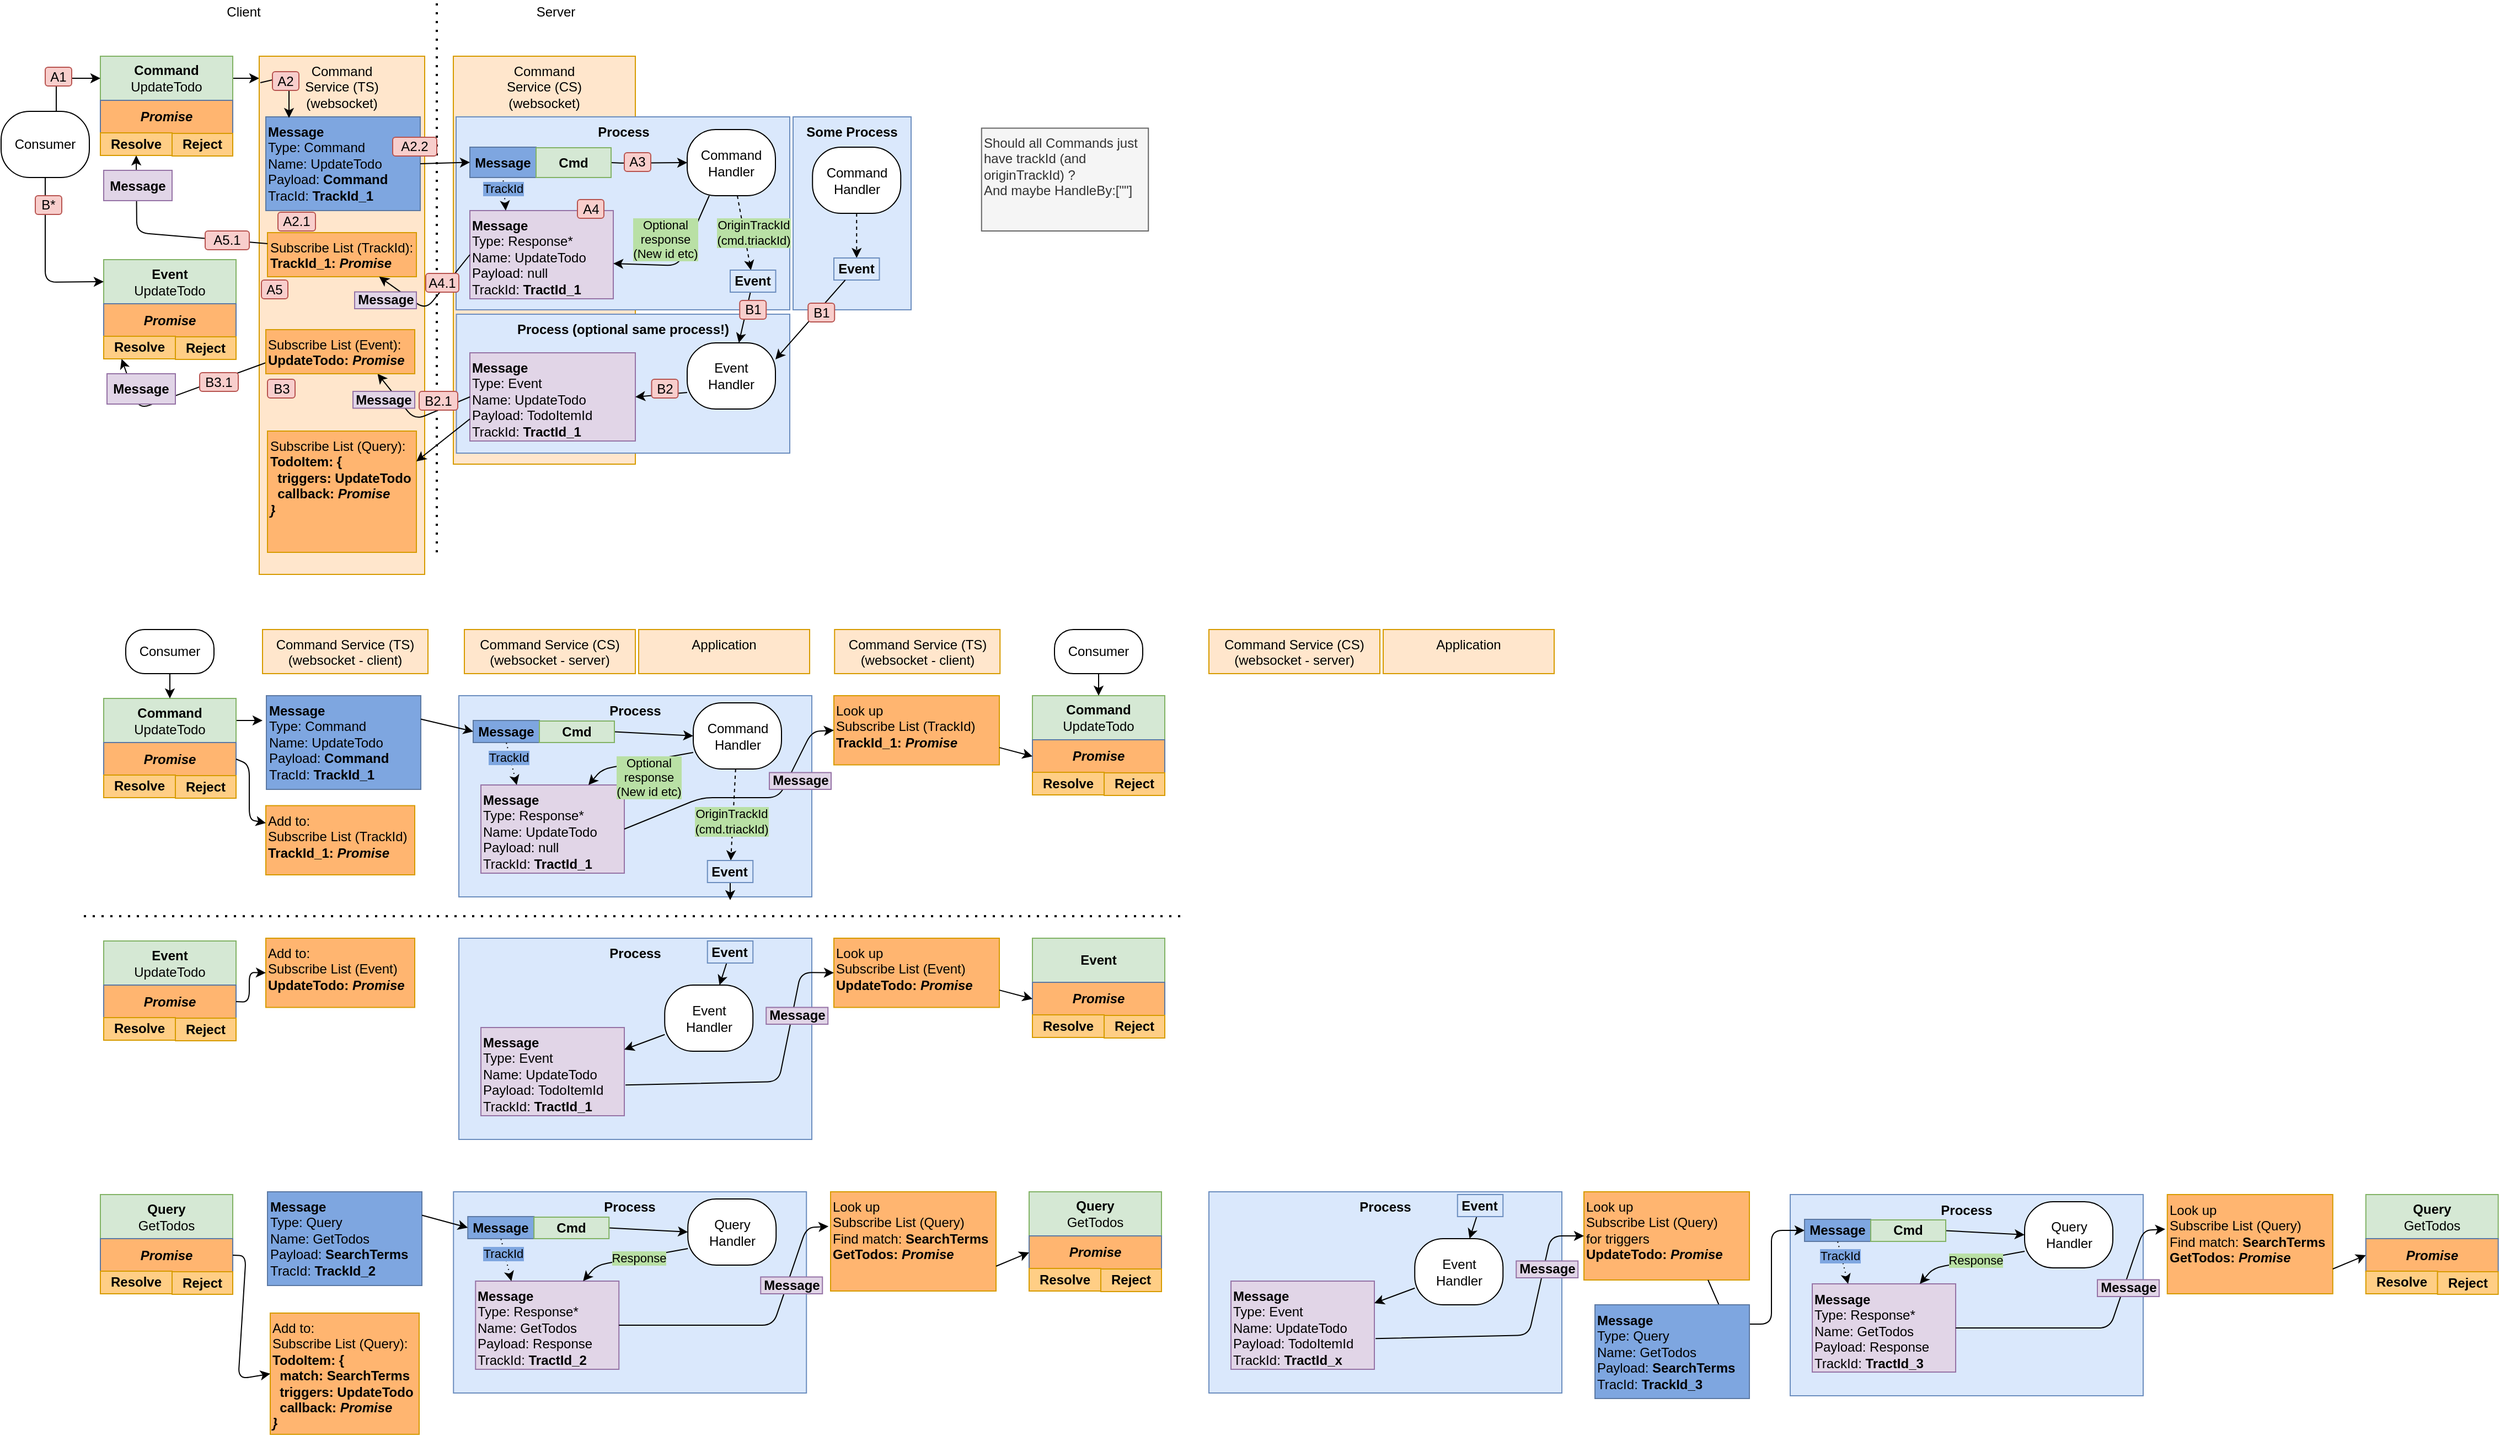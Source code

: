 <mxfile version="14.4.4" type="device"><diagram id="T44BMWL2CaQSezHQIDRH" name="Page-1"><mxGraphModel dx="1119" dy="744" grid="1" gridSize="10" guides="1" tooltips="1" connect="1" arrows="1" fold="1" page="1" pageScale="1" pageWidth="827" pageHeight="1169" math="0" shadow="0"><root><mxCell id="0"/><mxCell id="1" parent="0"/><mxCell id="4CRhTSet_DIs0dJA55K1-1" style="edgeStyle=orthogonalEdgeStyle;rounded=0;orthogonalLoop=1;jettySize=auto;html=1;" edge="1" parent="1" source="4CRhTSet_DIs0dJA55K1-2" target="4CRhTSet_DIs0dJA55K1-4"><mxGeometry relative="1" as="geometry"><Array as="points"><mxPoint x="350" y="840"/><mxPoint x="350" y="840"/></Array></mxGeometry></mxCell><mxCell id="4CRhTSet_DIs0dJA55K1-2" value="&lt;b&gt;Command&lt;br&gt;&lt;/b&gt;UpdateTodo" style="rounded=0;whiteSpace=wrap;html=1;fillColor=#d5e8d4;strokeColor=#82b366;verticalAlign=middle;" vertex="1" parent="1"><mxGeometry x="215" y="820" width="120" height="40" as="geometry"/></mxCell><mxCell id="4CRhTSet_DIs0dJA55K1-3" value="Client" style="text;html=1;strokeColor=none;fillColor=none;align=center;verticalAlign=middle;whiteSpace=wrap;rounded=0;" vertex="1" parent="1"><mxGeometry x="325" y="770" width="40" height="20" as="geometry"/></mxCell><mxCell id="4CRhTSet_DIs0dJA55K1-4" value="Command&lt;br&gt;Service (TS)&lt;br&gt;(websocket)" style="rounded=0;whiteSpace=wrap;html=1;fillColor=#ffe6cc;strokeColor=#d79b00;verticalAlign=top;" vertex="1" parent="1"><mxGeometry x="359" y="820" width="150" height="470" as="geometry"/></mxCell><mxCell id="4CRhTSet_DIs0dJA55K1-5" value="Command&lt;br&gt;Service (CS)&lt;br&gt;(websocket)" style="rounded=0;whiteSpace=wrap;html=1;fillColor=#ffe6cc;strokeColor=#d79b00;verticalAlign=top;" vertex="1" parent="1"><mxGeometry x="535" y="820" width="165" height="370" as="geometry"/></mxCell><mxCell id="4CRhTSet_DIs0dJA55K1-6" style="edgeStyle=orthogonalEdgeStyle;rounded=0;orthogonalLoop=1;jettySize=auto;html=1;" edge="1" parent="1" source="4CRhTSet_DIs0dJA55K1-7" target="4CRhTSet_DIs0dJA55K1-2"><mxGeometry relative="1" as="geometry"><Array as="points"><mxPoint x="175" y="840"/></Array></mxGeometry></mxCell><mxCell id="4CRhTSet_DIs0dJA55K1-7" value="Consumer" style="rounded=1;whiteSpace=wrap;html=1;arcSize=43;" vertex="1" parent="1"><mxGeometry x="125" y="870" width="80" height="60" as="geometry"/></mxCell><mxCell id="4CRhTSet_DIs0dJA55K1-8" value="Server" style="text;html=1;strokeColor=none;fillColor=none;align=center;verticalAlign=middle;whiteSpace=wrap;rounded=0;" vertex="1" parent="1"><mxGeometry x="607.5" y="770" width="40" height="20" as="geometry"/></mxCell><mxCell id="4CRhTSet_DIs0dJA55K1-9" value="" style="endArrow=none;dashed=1;html=1;dashPattern=1 3;strokeWidth=2;" edge="1" parent="1"><mxGeometry width="50" height="50" relative="1" as="geometry"><mxPoint x="520" y="1270" as="sourcePoint"/><mxPoint x="520" y="770" as="targetPoint"/></mxGeometry></mxCell><mxCell id="4CRhTSet_DIs0dJA55K1-10" value="&lt;b&gt;Message&lt;br&gt;&lt;/b&gt;Type: Command&lt;br&gt;Name: UpdateTodo&lt;br&gt;Payload: &lt;b&gt;Command&lt;/b&gt;&lt;br&gt;TracId:&amp;nbsp;&lt;b&gt;TrackId_1&lt;/b&gt;" style="rounded=0;whiteSpace=wrap;html=1;align=left;fillColor=#7EA6E0;verticalAlign=top;strokeColor=#5C79A3;" vertex="1" parent="1"><mxGeometry x="365" y="875" width="140" height="85" as="geometry"/></mxCell><mxCell id="4CRhTSet_DIs0dJA55K1-11" value="Subscribe List (TrackId):&lt;br&gt;&lt;b&gt;TrackId_1: &lt;i&gt;Promise&lt;/i&gt;&lt;/b&gt;" style="rounded=0;whiteSpace=wrap;html=1;strokeColor=#d79b00;align=left;fillColor=#FFB570;verticalAlign=top;" vertex="1" parent="1"><mxGeometry x="366.5" y="980" width="135" height="40" as="geometry"/></mxCell><mxCell id="4CRhTSet_DIs0dJA55K1-12" value="&lt;i&gt;&lt;b&gt;Promise&lt;/b&gt;&lt;br&gt;&lt;/i&gt;" style="rounded=0;whiteSpace=wrap;html=1;strokeColor=#5C79A3;fillColor=#FFB570;align=center;verticalAlign=middle;" vertex="1" parent="1"><mxGeometry x="215" y="860" width="120" height="30" as="geometry"/></mxCell><mxCell id="4CRhTSet_DIs0dJA55K1-13" value="Process" style="rounded=0;whiteSpace=wrap;html=1;strokeColor=#6c8ebf;fillColor=#dae8fc;align=center;fontStyle=1;verticalAlign=top;" vertex="1" parent="1"><mxGeometry x="537.5" y="875" width="302.5" height="175" as="geometry"/></mxCell><mxCell id="4CRhTSet_DIs0dJA55K1-14" value="&lt;b&gt;Message&lt;br&gt;&lt;/b&gt;" style="rounded=0;whiteSpace=wrap;html=1;align=center;fillColor=#7EA6E0;verticalAlign=top;strokeColor=#5C79A3;" vertex="1" parent="1"><mxGeometry x="550" y="902.5" width="60" height="27.5" as="geometry"/></mxCell><mxCell id="4CRhTSet_DIs0dJA55K1-15" value="" style="endArrow=classic;html=1;entryX=0;entryY=0.5;entryDx=0;entryDy=0;exitX=1;exitY=0.5;exitDx=0;exitDy=0;" edge="1" parent="1" source="4CRhTSet_DIs0dJA55K1-23" target="4CRhTSet_DIs0dJA55K1-46"><mxGeometry width="50" height="50" relative="1" as="geometry"><mxPoint x="670" y="910" as="sourcePoint"/><mxPoint x="640" y="890" as="targetPoint"/><Array as="points"><mxPoint x="690" y="917"/></Array></mxGeometry></mxCell><mxCell id="4CRhTSet_DIs0dJA55K1-16" value="&lt;b&gt;Message&lt;/b&gt;&lt;br&gt;Type: Response*&amp;nbsp;&lt;br&gt;Name: UpdateTodo&lt;br&gt;Payload: null&amp;nbsp;&lt;br&gt;TrackId: &lt;b&gt;TractId_1&lt;/b&gt;" style="rounded=0;whiteSpace=wrap;html=1;align=left;fillColor=#e1d5e7;verticalAlign=top;strokeColor=#9673a6;horizontal=1;" vertex="1" parent="1"><mxGeometry x="550" y="960" width="130" height="80" as="geometry"/></mxCell><mxCell id="4CRhTSet_DIs0dJA55K1-17" value="" style="endArrow=classic;html=1;entryX=0.75;entryY=1;entryDx=0;entryDy=0;exitX=0;exitY=0.5;exitDx=0;exitDy=0;" edge="1" parent="1" source="4CRhTSet_DIs0dJA55K1-16" target="4CRhTSet_DIs0dJA55K1-11"><mxGeometry width="50" height="50" relative="1" as="geometry"><mxPoint x="690" y="990" as="sourcePoint"/><mxPoint x="510" y="1000" as="targetPoint"/><Array as="points"><mxPoint x="510" y="1050"/></Array></mxGeometry></mxCell><mxCell id="4CRhTSet_DIs0dJA55K1-18" value="" style="endArrow=classic;html=1;entryX=0;entryY=0.5;entryDx=0;entryDy=0;exitX=1;exitY=0.5;exitDx=0;exitDy=0;" edge="1" parent="1" source="4CRhTSet_DIs0dJA55K1-10" target="4CRhTSet_DIs0dJA55K1-14"><mxGeometry width="50" height="50" relative="1" as="geometry"><mxPoint x="460" y="1050" as="sourcePoint"/><mxPoint x="510" y="1000" as="targetPoint"/></mxGeometry></mxCell><mxCell id="4CRhTSet_DIs0dJA55K1-19" value="TrackId" style="endArrow=none;dashed=1;html=1;dashPattern=1 3;strokeWidth=1;entryX=0.5;entryY=1;entryDx=0;entryDy=0;exitX=0.25;exitY=0;exitDx=0;exitDy=0;labelBackgroundColor=#7EA6E0;startArrow=classic;startFill=1;" edge="1" parent="1" source="4CRhTSet_DIs0dJA55K1-16" target="4CRhTSet_DIs0dJA55K1-14"><mxGeometry x="0.338" y="1" width="50" height="50" relative="1" as="geometry"><mxPoint x="460" y="1050" as="sourcePoint"/><mxPoint x="510" y="1000" as="targetPoint"/><mxPoint as="offset"/></mxGeometry></mxCell><mxCell id="4CRhTSet_DIs0dJA55K1-20" value="" style="endArrow=classic;html=1;labelBackgroundColor=#7EA6E0;strokeWidth=1;dashed=1;" edge="1" parent="1" source="4CRhTSet_DIs0dJA55K1-46" target="4CRhTSet_DIs0dJA55K1-47"><mxGeometry width="50" height="50" relative="1" as="geometry"><mxPoint x="528.45" y="1060" as="sourcePoint"/><mxPoint x="578.45" y="1010" as="targetPoint"/></mxGeometry></mxCell><mxCell id="4CRhTSet_DIs0dJA55K1-21" value="" style="endArrow=classic;html=1;labelBackgroundColor=#7EA6E0;strokeWidth=1;exitX=0.25;exitY=1;exitDx=0;exitDy=0;entryX=1;entryY=0.6;entryDx=0;entryDy=0;entryPerimeter=0;" edge="1" parent="1" source="4CRhTSet_DIs0dJA55K1-46" target="4CRhTSet_DIs0dJA55K1-16"><mxGeometry width="50" height="50" relative="1" as="geometry"><mxPoint x="460" y="1050" as="sourcePoint"/><mxPoint x="690" y="970" as="targetPoint"/><Array as="points"><mxPoint x="739" y="1010"/></Array></mxGeometry></mxCell><mxCell id="4CRhTSet_DIs0dJA55K1-22" value="Optional &lt;br&gt;response&lt;br&gt;(New id etc)" style="edgeLabel;html=1;align=center;verticalAlign=middle;resizable=0;points=[];labelBackgroundColor=#B9E0A5;spacingTop=3;spacingLeft=4;spacingBottom=4;spacingRight=4;" vertex="1" connectable="0" parent="4CRhTSet_DIs0dJA55K1-21"><mxGeometry x="-0.331" relative="1" as="geometry"><mxPoint x="-22.69" y="0.67" as="offset"/></mxGeometry></mxCell><mxCell id="4CRhTSet_DIs0dJA55K1-23" value="&lt;b&gt;Cmd&lt;/b&gt;" style="rounded=0;whiteSpace=wrap;html=1;fillColor=#d5e8d4;strokeColor=#82b366;verticalAlign=middle;" vertex="1" parent="1"><mxGeometry x="610" y="903" width="68" height="27" as="geometry"/></mxCell><mxCell id="4CRhTSet_DIs0dJA55K1-24" value="&lt;b&gt;Resolve&lt;/b&gt;" style="rounded=0;whiteSpace=wrap;html=1;strokeColor=#d79b00;align=center;verticalAlign=middle;fillColor=#FFCE85;" vertex="1" parent="1"><mxGeometry x="215" y="889.5" width="65" height="20.5" as="geometry"/></mxCell><mxCell id="4CRhTSet_DIs0dJA55K1-25" value="&lt;b&gt;Reject&lt;/b&gt;" style="rounded=0;whiteSpace=wrap;html=1;strokeColor=#d79b00;align=center;verticalAlign=middle;fillColor=#FFCE85;" vertex="1" parent="1"><mxGeometry x="280" y="890" width="55" height="20.5" as="geometry"/></mxCell><mxCell id="4CRhTSet_DIs0dJA55K1-26" value="&lt;b&gt;Message&lt;br&gt;&lt;/b&gt;" style="rounded=0;whiteSpace=wrap;html=1;align=center;fillColor=#e1d5e7;verticalAlign=middle;strokeColor=#9673a6;" vertex="1" parent="1"><mxGeometry x="445.5" y="1033.75" width="56" height="15.25" as="geometry"/></mxCell><mxCell id="4CRhTSet_DIs0dJA55K1-27" value="" style="endArrow=classic;html=1;labelBackgroundColor=#7EA6E0;strokeWidth=1;exitX=0;exitY=0.25;exitDx=0;exitDy=0;entryX=0.5;entryY=1;entryDx=0;entryDy=0;" edge="1" parent="1" source="4CRhTSet_DIs0dJA55K1-11" target="4CRhTSet_DIs0dJA55K1-24"><mxGeometry width="50" height="50" relative="1" as="geometry"><mxPoint x="500" y="1060" as="sourcePoint"/><mxPoint x="550" y="1010" as="targetPoint"/><Array as="points"><mxPoint x="248" y="980"/></Array></mxGeometry></mxCell><mxCell id="4CRhTSet_DIs0dJA55K1-28" value="&lt;b&gt;Message&lt;br&gt;&lt;/b&gt;" style="rounded=0;whiteSpace=wrap;html=1;align=center;fillColor=#e1d5e7;verticalAlign=top;strokeColor=#9673a6;" vertex="1" parent="1"><mxGeometry x="218" y="923.5" width="62" height="27.5" as="geometry"/></mxCell><mxCell id="4CRhTSet_DIs0dJA55K1-29" value="" style="endArrow=classic;html=1;labelBackgroundColor=#7EA6E0;strokeWidth=1;exitX=0.007;exitY=0.051;exitDx=0;exitDy=0;exitPerimeter=0;entryX=0.15;entryY=0.012;entryDx=0;entryDy=0;entryPerimeter=0;" edge="1" parent="1" source="4CRhTSet_DIs0dJA55K1-4" target="4CRhTSet_DIs0dJA55K1-10"><mxGeometry width="50" height="50" relative="1" as="geometry"><mxPoint x="490" y="1030" as="sourcePoint"/><mxPoint x="540" y="980" as="targetPoint"/><Array as="points"><mxPoint x="386" y="838"/></Array></mxGeometry></mxCell><mxCell id="4CRhTSet_DIs0dJA55K1-30" value="A2.1" style="rounded=1;whiteSpace=wrap;html=1;labelBackgroundColor=none;strokeColor=#b85450;fillColor=#f8cecc;align=center;" vertex="1" parent="1"><mxGeometry x="376" y="961.5" width="34" height="17" as="geometry"/></mxCell><mxCell id="4CRhTSet_DIs0dJA55K1-31" value="A2.2" style="rounded=1;whiteSpace=wrap;html=1;labelBackgroundColor=none;strokeColor=#b85450;fillColor=#f8cecc;align=center;" vertex="1" parent="1"><mxGeometry x="480" y="893.5" width="40" height="17" as="geometry"/></mxCell><mxCell id="4CRhTSet_DIs0dJA55K1-32" value="A3" style="rounded=1;whiteSpace=wrap;html=1;labelBackgroundColor=none;strokeColor=#b85450;fillColor=#f8cecc;align=center;" vertex="1" parent="1"><mxGeometry x="690" y="907.5" width="24" height="17" as="geometry"/></mxCell><mxCell id="4CRhTSet_DIs0dJA55K1-33" value="A4" style="rounded=1;whiteSpace=wrap;html=1;labelBackgroundColor=none;strokeColor=#b85450;fillColor=#f8cecc;align=center;" vertex="1" parent="1"><mxGeometry x="647.5" y="950" width="24" height="17" as="geometry"/></mxCell><mxCell id="4CRhTSet_DIs0dJA55K1-34" value="A4.1" style="rounded=1;whiteSpace=wrap;html=1;labelBackgroundColor=none;strokeColor=#b85450;fillColor=#f8cecc;align=center;" vertex="1" parent="1"><mxGeometry x="510" y="1017" width="30" height="17" as="geometry"/></mxCell><mxCell id="4CRhTSet_DIs0dJA55K1-35" value="A5" style="rounded=1;whiteSpace=wrap;html=1;labelBackgroundColor=none;strokeColor=#b85450;fillColor=#f8cecc;align=center;" vertex="1" parent="1"><mxGeometry x="361" y="1023" width="24" height="17" as="geometry"/></mxCell><mxCell id="4CRhTSet_DIs0dJA55K1-36" value="A5.1" style="rounded=1;whiteSpace=wrap;html=1;labelBackgroundColor=none;strokeColor=#b85450;fillColor=#f8cecc;align=center;" vertex="1" parent="1"><mxGeometry x="310" y="978.5" width="40" height="17" as="geometry"/></mxCell><mxCell id="4CRhTSet_DIs0dJA55K1-37" value="" style="endArrow=classic;html=1;labelBackgroundColor=#7EA6E0;strokeWidth=1;exitX=0.5;exitY=1;exitDx=0;exitDy=0;" edge="1" parent="1" source="4CRhTSet_DIs0dJA55K1-39"><mxGeometry width="50" height="50" relative="1" as="geometry"><mxPoint x="530" y="1080" as="sourcePoint"/><mxPoint x="720.0" y="1110" as="targetPoint"/><Array as="points"><mxPoint x="787" y="1110"/></Array></mxGeometry></mxCell><mxCell id="4CRhTSet_DIs0dJA55K1-38" value="Process (optional same process!)" style="rounded=0;whiteSpace=wrap;html=1;strokeColor=#6c8ebf;fillColor=#dae8fc;align=center;fontStyle=1;verticalAlign=top;" vertex="1" parent="1"><mxGeometry x="537.75" y="1054" width="302.25" height="126" as="geometry"/></mxCell><mxCell id="4CRhTSet_DIs0dJA55K1-39" value="Event&lt;br&gt;Handler" style="rounded=1;whiteSpace=wrap;html=1;arcSize=43;" vertex="1" parent="1"><mxGeometry x="747" y="1080" width="80" height="60" as="geometry"/></mxCell><mxCell id="4CRhTSet_DIs0dJA55K1-40" value="" style="endArrow=classic;html=1;labelBackgroundColor=#7EA6E0;strokeWidth=1;" edge="1" parent="1" source="4CRhTSet_DIs0dJA55K1-47" target="4CRhTSet_DIs0dJA55K1-39"><mxGeometry width="50" height="50" relative="1" as="geometry"><mxPoint x="540" y="1030" as="sourcePoint"/><mxPoint x="590" y="980" as="targetPoint"/></mxGeometry></mxCell><mxCell id="4CRhTSet_DIs0dJA55K1-41" value="&lt;b&gt;Message&lt;/b&gt;&lt;br&gt;Type: Event&amp;nbsp;&lt;br&gt;Name: UpdateTodo&lt;br&gt;Payload: TodoItemId&amp;nbsp;&lt;br&gt;TrackId: &lt;b&gt;TractId_1&lt;/b&gt;" style="rounded=0;whiteSpace=wrap;html=1;align=left;fillColor=#e1d5e7;verticalAlign=top;strokeColor=#9673a6;horizontal=1;" vertex="1" parent="1"><mxGeometry x="550" y="1089" width="150" height="80" as="geometry"/></mxCell><mxCell id="4CRhTSet_DIs0dJA55K1-42" value="Should all Commands just have trackId (and originTrackId) ?&lt;br&gt;And maybe HandleBy:[&quot;&quot;]" style="rounded=0;whiteSpace=wrap;html=1;labelBackgroundColor=none;strokeColor=#666666;fillColor=#f5f5f5;align=left;fontColor=#333333;verticalAlign=top;" vertex="1" parent="1"><mxGeometry x="1013.87" y="885.25" width="151.25" height="93.25" as="geometry"/></mxCell><mxCell id="4CRhTSet_DIs0dJA55K1-43" value="Some Process" style="rounded=0;whiteSpace=wrap;html=1;strokeColor=#6c8ebf;fillColor=#dae8fc;align=center;fontStyle=1;verticalAlign=top;" vertex="1" parent="1"><mxGeometry x="843" y="875" width="107" height="175" as="geometry"/></mxCell><mxCell id="4CRhTSet_DIs0dJA55K1-44" value="Command&lt;br&gt;Handler" style="rounded=1;whiteSpace=wrap;html=1;arcSize=43;" vertex="1" parent="1"><mxGeometry x="860.62" y="902.5" width="80" height="60" as="geometry"/></mxCell><mxCell id="4CRhTSet_DIs0dJA55K1-45" value="" style="endArrow=classic;html=1;labelBackgroundColor=#7EA6E0;strokeWidth=1;dashed=1;exitX=0.5;exitY=1;exitDx=0;exitDy=0;entryX=0.5;entryY=0;entryDx=0;entryDy=0;" edge="1" parent="1" source="4CRhTSet_DIs0dJA55K1-44" target="4CRhTSet_DIs0dJA55K1-48"><mxGeometry width="50" height="50" relative="1" as="geometry"><mxPoint x="783.434" y="908.5" as="sourcePoint"/><mxPoint x="804.48" y="951.5" as="targetPoint"/></mxGeometry></mxCell><mxCell id="4CRhTSet_DIs0dJA55K1-46" value="Command&lt;br&gt;Handler" style="rounded=1;whiteSpace=wrap;html=1;arcSize=43;" vertex="1" parent="1"><mxGeometry x="747" y="886.5" width="80" height="60" as="geometry"/></mxCell><mxCell id="4CRhTSet_DIs0dJA55K1-47" value="&lt;b&gt;Event&lt;/b&gt;" style="rounded=0;whiteSpace=wrap;html=1;fillColor=#dae8fc;strokeColor=#6c8ebf;" vertex="1" parent="1"><mxGeometry x="786" y="1014" width="41.25" height="20" as="geometry"/></mxCell><mxCell id="4CRhTSet_DIs0dJA55K1-48" value="&lt;b&gt;Event&lt;/b&gt;" style="rounded=0;whiteSpace=wrap;html=1;fillColor=#dae8fc;strokeColor=#6c8ebf;" vertex="1" parent="1"><mxGeometry x="880" y="1003" width="41.25" height="20" as="geometry"/></mxCell><mxCell id="4CRhTSet_DIs0dJA55K1-49" value="" style="endArrow=classic;html=1;labelBackgroundColor=#7EA6E0;strokeWidth=1;exitX=0.25;exitY=1;exitDx=0;exitDy=0;entryX=1;entryY=0.25;entryDx=0;entryDy=0;" edge="1" parent="1" source="4CRhTSet_DIs0dJA55K1-48" target="4CRhTSet_DIs0dJA55K1-39"><mxGeometry width="50" height="50" relative="1" as="geometry"><mxPoint x="814.343" y="1044" as="sourcePoint"/><mxPoint x="803.846" y="1090" as="targetPoint"/></mxGeometry></mxCell><mxCell id="4CRhTSet_DIs0dJA55K1-50" value="" style="endArrow=classic;html=1;labelBackgroundColor=#7EA6E0;strokeWidth=1;entryX=1;entryY=0.5;entryDx=0;entryDy=0;exitX=0;exitY=0.75;exitDx=0;exitDy=0;" edge="1" parent="1" source="4CRhTSet_DIs0dJA55K1-39" target="4CRhTSet_DIs0dJA55K1-41"><mxGeometry width="50" height="50" relative="1" as="geometry"><mxPoint x="500" y="1090" as="sourcePoint"/><mxPoint x="550" y="1040" as="targetPoint"/></mxGeometry></mxCell><mxCell id="4CRhTSet_DIs0dJA55K1-51" value="" style="endArrow=classic;html=1;labelBackgroundColor=#7EA6E0;strokeWidth=1;exitX=0;exitY=0.5;exitDx=0;exitDy=0;entryX=0.75;entryY=1;entryDx=0;entryDy=0;" edge="1" parent="1" source="4CRhTSet_DIs0dJA55K1-41" target="4CRhTSet_DIs0dJA55K1-64"><mxGeometry width="50" height="50" relative="1" as="geometry"><mxPoint x="500" y="1090" as="sourcePoint"/><mxPoint x="481.0" y="1149.25" as="targetPoint"/><Array as="points"><mxPoint x="500" y="1150"/></Array></mxGeometry></mxCell><mxCell id="4CRhTSet_DIs0dJA55K1-52" value="&lt;b&gt;Event&lt;br&gt;&lt;/b&gt;&lt;span style=&quot;text-align: left&quot;&gt;UpdateTodo&lt;/span&gt;" style="rounded=0;whiteSpace=wrap;html=1;fillColor=#d5e8d4;strokeColor=#82b366;verticalAlign=middle;" vertex="1" parent="1"><mxGeometry x="218" y="1004.5" width="120" height="40" as="geometry"/></mxCell><mxCell id="4CRhTSet_DIs0dJA55K1-53" value="&lt;i&gt;&lt;b&gt;Promise&lt;/b&gt;&lt;br&gt;&lt;/i&gt;" style="rounded=0;whiteSpace=wrap;html=1;strokeColor=#5C79A3;fillColor=#FFB570;align=center;verticalAlign=middle;" vertex="1" parent="1"><mxGeometry x="218" y="1044.5" width="120" height="30" as="geometry"/></mxCell><mxCell id="4CRhTSet_DIs0dJA55K1-54" value="&lt;b&gt;Resolve&lt;/b&gt;" style="rounded=0;whiteSpace=wrap;html=1;strokeColor=#d79b00;align=center;verticalAlign=middle;fillColor=#FFCE85;" vertex="1" parent="1"><mxGeometry x="218" y="1074" width="65" height="20.5" as="geometry"/></mxCell><mxCell id="4CRhTSet_DIs0dJA55K1-55" value="&lt;b&gt;Reject&lt;/b&gt;" style="rounded=0;whiteSpace=wrap;html=1;strokeColor=#d79b00;align=center;verticalAlign=middle;fillColor=#FFCE85;" vertex="1" parent="1"><mxGeometry x="283" y="1074.5" width="55" height="20.5" as="geometry"/></mxCell><mxCell id="4CRhTSet_DIs0dJA55K1-56" value="" style="endArrow=classic;html=1;labelBackgroundColor=#7EA6E0;strokeWidth=1;exitX=0;exitY=0.75;exitDx=0;exitDy=0;entryX=0.25;entryY=1;entryDx=0;entryDy=0;" edge="1" parent="1" source="4CRhTSet_DIs0dJA55K1-64" target="4CRhTSet_DIs0dJA55K1-54"><mxGeometry width="50" height="50" relative="1" as="geometry"><mxPoint x="490" y="1100" as="sourcePoint"/><mxPoint x="270" y="1150" as="targetPoint"/><Array as="points"><mxPoint x="250" y="1140"/></Array></mxGeometry></mxCell><mxCell id="4CRhTSet_DIs0dJA55K1-57" value="&lt;b&gt;Message&lt;br&gt;&lt;/b&gt;" style="rounded=0;whiteSpace=wrap;html=1;align=center;fillColor=#e1d5e7;verticalAlign=top;strokeColor=#9673a6;" vertex="1" parent="1"><mxGeometry x="221" y="1108" width="62" height="27.5" as="geometry"/></mxCell><mxCell id="4CRhTSet_DIs0dJA55K1-58" value="A1" style="rounded=1;whiteSpace=wrap;html=1;labelBackgroundColor=none;strokeColor=#b85450;fillColor=#f8cecc;align=center;" vertex="1" parent="1"><mxGeometry x="165" y="830" width="24" height="17" as="geometry"/></mxCell><mxCell id="4CRhTSet_DIs0dJA55K1-59" value="A2" style="rounded=1;whiteSpace=wrap;html=1;labelBackgroundColor=none;strokeColor=#b85450;fillColor=#f8cecc;align=center;" vertex="1" parent="1"><mxGeometry x="371" y="834" width="24" height="17" as="geometry"/></mxCell><mxCell id="4CRhTSet_DIs0dJA55K1-60" value="B1" style="rounded=1;whiteSpace=wrap;html=1;labelBackgroundColor=none;strokeColor=#b85450;fillColor=#f8cecc;align=center;" vertex="1" parent="1"><mxGeometry x="794.62" y="1041.5" width="24" height="17" as="geometry"/></mxCell><mxCell id="4CRhTSet_DIs0dJA55K1-61" value="B1" style="rounded=1;whiteSpace=wrap;html=1;labelBackgroundColor=none;strokeColor=#b85450;fillColor=#f8cecc;align=center;" vertex="1" parent="1"><mxGeometry x="856.62" y="1044" width="24" height="17" as="geometry"/></mxCell><mxCell id="4CRhTSet_DIs0dJA55K1-62" value="B2" style="rounded=1;whiteSpace=wrap;html=1;labelBackgroundColor=none;strokeColor=#b85450;fillColor=#f8cecc;align=center;" vertex="1" parent="1"><mxGeometry x="714.75" y="1113" width="24" height="17" as="geometry"/></mxCell><mxCell id="4CRhTSet_DIs0dJA55K1-63" value="B2.1" style="rounded=1;whiteSpace=wrap;html=1;labelBackgroundColor=none;strokeColor=#b85450;fillColor=#f8cecc;align=center;" vertex="1" parent="1"><mxGeometry x="504" y="1124" width="35" height="17" as="geometry"/></mxCell><mxCell id="4CRhTSet_DIs0dJA55K1-64" value="Subscribe List (Event):&lt;br&gt;&lt;b&gt;UpdateTodo: &lt;i&gt;Promise&lt;/i&gt;&lt;/b&gt;" style="rounded=0;whiteSpace=wrap;html=1;strokeColor=#d79b00;align=left;fillColor=#FFB570;verticalAlign=top;" vertex="1" parent="1"><mxGeometry x="365" y="1068" width="135" height="40" as="geometry"/></mxCell><mxCell id="4CRhTSet_DIs0dJA55K1-65" value="B3.1" style="rounded=1;whiteSpace=wrap;html=1;labelBackgroundColor=none;strokeColor=#b85450;fillColor=#f8cecc;align=center;" vertex="1" parent="1"><mxGeometry x="305" y="1107" width="35" height="17" as="geometry"/></mxCell><mxCell id="4CRhTSet_DIs0dJA55K1-66" value="B3" style="rounded=1;whiteSpace=wrap;html=1;labelBackgroundColor=none;strokeColor=#b85450;fillColor=#f8cecc;align=center;" vertex="1" parent="1"><mxGeometry x="366.5" y="1113" width="25" height="17" as="geometry"/></mxCell><mxCell id="4CRhTSet_DIs0dJA55K1-67" value="&lt;b&gt;Message&lt;br&gt;&lt;/b&gt;" style="rounded=0;whiteSpace=wrap;html=1;align=center;fillColor=#e1d5e7;verticalAlign=middle;strokeColor=#9673a6;" vertex="1" parent="1"><mxGeometry x="444" y="1124" width="56" height="15.25" as="geometry"/></mxCell><mxCell id="4CRhTSet_DIs0dJA55K1-68" value="" style="endArrow=classic;html=1;labelBackgroundColor=#7EA6E0;strokeWidth=1;entryX=0;entryY=0.5;entryDx=0;entryDy=0;" edge="1" parent="1" source="4CRhTSet_DIs0dJA55K1-7" target="4CRhTSet_DIs0dJA55K1-52"><mxGeometry width="50" height="50" relative="1" as="geometry"><mxPoint x="390" y="1030" as="sourcePoint"/><mxPoint x="170" y="1030" as="targetPoint"/><Array as="points"><mxPoint x="165" y="1025"/></Array></mxGeometry></mxCell><mxCell id="4CRhTSet_DIs0dJA55K1-69" value="B*" style="rounded=1;whiteSpace=wrap;html=1;labelBackgroundColor=none;strokeColor=#b85450;fillColor=#f8cecc;align=center;" vertex="1" parent="1"><mxGeometry x="156" y="946.5" width="24" height="17" as="geometry"/></mxCell><mxCell id="4CRhTSet_DIs0dJA55K1-70" value="Subscribe List (Query):&lt;br&gt;&lt;b&gt;TodoItem: {&lt;br&gt;&amp;nbsp; triggers: UpdateTodo&lt;br&gt;&amp;nbsp; callback:&amp;nbsp;&lt;i&gt;Promise&lt;br&gt;}&lt;br&gt;&lt;/i&gt;&lt;/b&gt;" style="rounded=0;whiteSpace=wrap;html=1;strokeColor=#d79b00;align=left;fillColor=#FFB570;verticalAlign=top;" vertex="1" parent="1"><mxGeometry x="366.5" y="1160" width="135" height="110" as="geometry"/></mxCell><mxCell id="4CRhTSet_DIs0dJA55K1-71" value="OriginTrackId&lt;br&gt;(cmd.triackId)" style="edgeLabel;html=1;align=center;verticalAlign=middle;resizable=0;points=[];labelBackgroundColor=#B9E0A5;spacingTop=3;spacingLeft=4;spacingBottom=4;spacingRight=4;" vertex="1" connectable="0" parent="1"><mxGeometry x="806.618" y="979.999" as="geometry"/></mxCell><mxCell id="4CRhTSet_DIs0dJA55K1-73" style="edgeStyle=orthogonalEdgeStyle;rounded=0;orthogonalLoop=1;jettySize=auto;html=1;" edge="1" parent="1" source="4CRhTSet_DIs0dJA55K1-74"><mxGeometry relative="1" as="geometry"><Array as="points"><mxPoint x="353" y="1422.5"/><mxPoint x="353" y="1422.5"/></Array><mxPoint x="362" y="1422.559" as="targetPoint"/></mxGeometry></mxCell><mxCell id="4CRhTSet_DIs0dJA55K1-74" value="&lt;b&gt;Command&lt;br&gt;&lt;/b&gt;UpdateTodo" style="rounded=0;whiteSpace=wrap;html=1;fillColor=#d5e8d4;strokeColor=#82b366;verticalAlign=middle;" vertex="1" parent="1"><mxGeometry x="218" y="1402.5" width="120" height="40" as="geometry"/></mxCell><mxCell id="4CRhTSet_DIs0dJA55K1-75" value="Command Service (CS)&lt;br&gt;(websocket - server)" style="rounded=0;whiteSpace=wrap;html=1;fillColor=#ffe6cc;strokeColor=#d79b00;verticalAlign=top;" vertex="1" parent="1"><mxGeometry x="545" y="1340" width="155" height="40" as="geometry"/></mxCell><mxCell id="4CRhTSet_DIs0dJA55K1-76" style="edgeStyle=orthogonalEdgeStyle;rounded=0;orthogonalLoop=1;jettySize=auto;html=1;" edge="1" parent="1" source="4CRhTSet_DIs0dJA55K1-77" target="4CRhTSet_DIs0dJA55K1-74"><mxGeometry relative="1" as="geometry"><Array as="points"><mxPoint x="278" y="1400"/><mxPoint x="278" y="1400"/></Array></mxGeometry></mxCell><mxCell id="4CRhTSet_DIs0dJA55K1-77" value="Consumer" style="rounded=1;whiteSpace=wrap;html=1;arcSize=43;" vertex="1" parent="1"><mxGeometry x="238" y="1340" width="80" height="40" as="geometry"/></mxCell><mxCell id="4CRhTSet_DIs0dJA55K1-78" value="&lt;b&gt;Message&lt;br&gt;&lt;/b&gt;Type: Command&lt;br&gt;Name: UpdateTodo&lt;br&gt;Payload: &lt;b&gt;Command&lt;/b&gt;&lt;br&gt;TracId:&amp;nbsp;&lt;b&gt;TrackId_1&lt;/b&gt;" style="rounded=0;whiteSpace=wrap;html=1;align=left;fillColor=#7EA6E0;verticalAlign=top;strokeColor=#5C79A3;" vertex="1" parent="1"><mxGeometry x="365.5" y="1400" width="140" height="85" as="geometry"/></mxCell><mxCell id="4CRhTSet_DIs0dJA55K1-79" value="Add to:&lt;br&gt;Subscribe List (TrackId)&lt;br&gt;&lt;b&gt;TrackId_1: &lt;i&gt;Promise&lt;/i&gt;&lt;/b&gt;" style="rounded=0;whiteSpace=wrap;html=1;strokeColor=#d79b00;align=left;fillColor=#FFB570;verticalAlign=top;" vertex="1" parent="1"><mxGeometry x="365" y="1499.75" width="135" height="62.75" as="geometry"/></mxCell><mxCell id="4CRhTSet_DIs0dJA55K1-80" value="&lt;i&gt;&lt;b&gt;Promise&lt;/b&gt;&lt;br&gt;&lt;/i&gt;" style="rounded=0;whiteSpace=wrap;html=1;strokeColor=#5C79A3;fillColor=#FFB570;align=center;verticalAlign=middle;" vertex="1" parent="1"><mxGeometry x="218" y="1442.5" width="120" height="30" as="geometry"/></mxCell><mxCell id="4CRhTSet_DIs0dJA55K1-81" value="Process" style="rounded=0;whiteSpace=wrap;html=1;strokeColor=#6c8ebf;fillColor=#dae8fc;align=center;fontStyle=1;verticalAlign=top;" vertex="1" parent="1"><mxGeometry x="540" y="1400" width="320" height="182.5" as="geometry"/></mxCell><mxCell id="4CRhTSet_DIs0dJA55K1-82" value="&lt;b&gt;Message&lt;br&gt;&lt;/b&gt;" style="rounded=0;whiteSpace=wrap;html=1;align=center;fillColor=#7EA6E0;verticalAlign=middle;strokeColor=#5C79A3;" vertex="1" parent="1"><mxGeometry x="553" y="1422.5" width="60" height="20" as="geometry"/></mxCell><mxCell id="4CRhTSet_DIs0dJA55K1-83" value="" style="endArrow=classic;html=1;entryX=0;entryY=0.5;entryDx=0;entryDy=0;exitX=1;exitY=0.5;exitDx=0;exitDy=0;" edge="1" parent="1" source="4CRhTSet_DIs0dJA55K1-91" target="4CRhTSet_DIs0dJA55K1-110"><mxGeometry width="50" height="50" relative="1" as="geometry"><mxPoint x="673" y="1492.5" as="sourcePoint"/><mxPoint x="643" y="1472.5" as="targetPoint"/><Array as="points"/></mxGeometry></mxCell><mxCell id="4CRhTSet_DIs0dJA55K1-84" value="&lt;b&gt;Message&lt;/b&gt;&lt;br&gt;Type: Response*&amp;nbsp;&lt;br&gt;Name: UpdateTodo&lt;br&gt;Payload: null&amp;nbsp;&lt;br&gt;TrackId: &lt;b&gt;TractId_1&lt;/b&gt;" style="rounded=0;whiteSpace=wrap;html=1;align=left;fillColor=#e1d5e7;verticalAlign=top;strokeColor=#9673a6;horizontal=1;" vertex="1" parent="1"><mxGeometry x="560" y="1481" width="130" height="80" as="geometry"/></mxCell><mxCell id="4CRhTSet_DIs0dJA55K1-87" value="TrackId" style="endArrow=none;dashed=1;html=1;dashPattern=1 3;strokeWidth=1;entryX=0.5;entryY=1;entryDx=0;entryDy=0;exitX=0.25;exitY=0;exitDx=0;exitDy=0;labelBackgroundColor=#7EA6E0;startArrow=classic;startFill=1;" edge="1" parent="1" source="4CRhTSet_DIs0dJA55K1-84" target="4CRhTSet_DIs0dJA55K1-82"><mxGeometry x="0.338" y="1" width="50" height="50" relative="1" as="geometry"><mxPoint x="463" y="1632.5" as="sourcePoint"/><mxPoint x="513" y="1582.5" as="targetPoint"/><mxPoint as="offset"/></mxGeometry></mxCell><mxCell id="4CRhTSet_DIs0dJA55K1-88" value="" style="endArrow=classic;html=1;labelBackgroundColor=#7EA6E0;strokeWidth=1;dashed=1;" edge="1" parent="1" source="4CRhTSet_DIs0dJA55K1-110" target="4CRhTSet_DIs0dJA55K1-111"><mxGeometry width="50" height="50" relative="1" as="geometry"><mxPoint x="531.45" y="1642.5" as="sourcePoint"/><mxPoint x="581.45" y="1592.5" as="targetPoint"/></mxGeometry></mxCell><mxCell id="4CRhTSet_DIs0dJA55K1-89" value="" style="endArrow=classic;html=1;labelBackgroundColor=#7EA6E0;strokeWidth=1;exitX=0;exitY=0.75;exitDx=0;exitDy=0;entryX=0.75;entryY=0;entryDx=0;entryDy=0;" edge="1" parent="1" source="4CRhTSet_DIs0dJA55K1-110" target="4CRhTSet_DIs0dJA55K1-84"><mxGeometry width="50" height="50" relative="1" as="geometry"><mxPoint x="463" y="1632.5" as="sourcePoint"/><mxPoint x="693" y="1552.5" as="targetPoint"/><Array as="points"><mxPoint x="670" y="1466.5"/></Array></mxGeometry></mxCell><mxCell id="4CRhTSet_DIs0dJA55K1-90" value="Optional &lt;br&gt;response&lt;br&gt;(New id etc)" style="edgeLabel;html=1;align=center;verticalAlign=middle;resizable=0;points=[];labelBackgroundColor=#B9E0A5;spacingTop=3;spacingLeft=4;spacingBottom=4;spacingRight=4;" vertex="1" connectable="0" parent="4CRhTSet_DIs0dJA55K1-89"><mxGeometry x="-0.331" relative="1" as="geometry"><mxPoint x="-6.93" y="16.9" as="offset"/></mxGeometry></mxCell><mxCell id="4CRhTSet_DIs0dJA55K1-91" value="&lt;b&gt;Cmd&lt;/b&gt;" style="rounded=0;whiteSpace=wrap;html=1;fillColor=#d5e8d4;strokeColor=#82b366;verticalAlign=middle;" vertex="1" parent="1"><mxGeometry x="613" y="1423" width="68" height="19.5" as="geometry"/></mxCell><mxCell id="4CRhTSet_DIs0dJA55K1-92" value="&lt;b&gt;Resolve&lt;/b&gt;" style="rounded=0;whiteSpace=wrap;html=1;strokeColor=#d79b00;align=center;verticalAlign=middle;fillColor=#FFCE85;" vertex="1" parent="1"><mxGeometry x="218" y="1472" width="65" height="20.5" as="geometry"/></mxCell><mxCell id="4CRhTSet_DIs0dJA55K1-93" value="&lt;b&gt;Reject&lt;/b&gt;" style="rounded=0;whiteSpace=wrap;html=1;strokeColor=#d79b00;align=center;verticalAlign=middle;fillColor=#FFCE85;" vertex="1" parent="1"><mxGeometry x="283" y="1472.5" width="55" height="20.5" as="geometry"/></mxCell><mxCell id="4CRhTSet_DIs0dJA55K1-108" value="" style="endArrow=classic;html=1;labelBackgroundColor=#7EA6E0;strokeWidth=1;" edge="1" parent="1" source="4CRhTSet_DIs0dJA55K1-111"><mxGeometry width="50" height="50" relative="1" as="geometry"><mxPoint x="543" y="1612.5" as="sourcePoint"/><mxPoint x="786" y="1585.5" as="targetPoint"/></mxGeometry></mxCell><mxCell id="4CRhTSet_DIs0dJA55K1-110" value="Command&lt;br&gt;Handler" style="rounded=1;whiteSpace=wrap;html=1;arcSize=43;" vertex="1" parent="1"><mxGeometry x="752.5" y="1406.5" width="80" height="60" as="geometry"/></mxCell><mxCell id="4CRhTSet_DIs0dJA55K1-111" value="&lt;b&gt;Event&lt;/b&gt;" style="rounded=0;whiteSpace=wrap;html=1;fillColor=#dae8fc;strokeColor=#6c8ebf;" vertex="1" parent="1"><mxGeometry x="765.37" y="1549.5" width="41.25" height="20" as="geometry"/></mxCell><mxCell id="4CRhTSet_DIs0dJA55K1-131" value="OriginTrackId&lt;br&gt;(cmd.triackId)" style="edgeLabel;html=1;align=center;verticalAlign=middle;resizable=0;points=[];labelBackgroundColor=#B9E0A5;spacingTop=3;spacingLeft=4;spacingBottom=4;spacingRight=4;" vertex="1" connectable="0" parent="1"><mxGeometry x="786.998" y="1514.499" as="geometry"/></mxCell><mxCell id="4CRhTSet_DIs0dJA55K1-132" value="Command Service (TS)&lt;br&gt;(websocket - client)" style="rounded=0;whiteSpace=wrap;html=1;fillColor=#ffe6cc;strokeColor=#d79b00;verticalAlign=top;" vertex="1" parent="1"><mxGeometry x="362" y="1340" width="150" height="40" as="geometry"/></mxCell><mxCell id="4CRhTSet_DIs0dJA55K1-135" value="Application" style="rounded=0;whiteSpace=wrap;html=1;fillColor=#ffe6cc;strokeColor=#d79b00;verticalAlign=top;" vertex="1" parent="1"><mxGeometry x="703" y="1340" width="155" height="40" as="geometry"/></mxCell><mxCell id="4CRhTSet_DIs0dJA55K1-136" value="Look up&lt;br&gt;Subscribe List (TrackId)&lt;br&gt;&lt;b&gt;TrackId_1: &lt;i&gt;Promise&lt;/i&gt;&lt;/b&gt;" style="rounded=0;whiteSpace=wrap;html=1;strokeColor=#d79b00;align=left;fillColor=#FFB570;verticalAlign=top;" vertex="1" parent="1"><mxGeometry x="880" y="1400" width="150" height="62.75" as="geometry"/></mxCell><mxCell id="4CRhTSet_DIs0dJA55K1-140" value="" style="endArrow=classic;html=1;exitX=1;exitY=0.25;exitDx=0;exitDy=0;entryX=0;entryY=0.5;entryDx=0;entryDy=0;" edge="1" parent="1" source="4CRhTSet_DIs0dJA55K1-78" target="4CRhTSet_DIs0dJA55K1-82"><mxGeometry width="50" height="50" relative="1" as="geometry"><mxPoint x="640" y="1612.5" as="sourcePoint"/><mxPoint x="690" y="1562.5" as="targetPoint"/></mxGeometry></mxCell><mxCell id="4CRhTSet_DIs0dJA55K1-141" value="" style="endArrow=classic;html=1;exitX=1;exitY=0.5;exitDx=0;exitDy=0;entryX=0;entryY=0.5;entryDx=0;entryDy=0;" edge="1" parent="1" source="4CRhTSet_DIs0dJA55K1-84" target="4CRhTSet_DIs0dJA55K1-136"><mxGeometry width="50" height="50" relative="1" as="geometry"><mxPoint x="640" y="1612.5" as="sourcePoint"/><mxPoint x="890" y="1492.5" as="targetPoint"/><Array as="points"><mxPoint x="760" y="1492.5"/><mxPoint x="830" y="1492.5"/><mxPoint x="860" y="1432.5"/></Array></mxGeometry></mxCell><mxCell id="4CRhTSet_DIs0dJA55K1-142" value="" style="endArrow=classic;html=1;exitX=1;exitY=0.5;exitDx=0;exitDy=0;entryX=0;entryY=0.25;entryDx=0;entryDy=0;" edge="1" parent="1" source="4CRhTSet_DIs0dJA55K1-80" target="4CRhTSet_DIs0dJA55K1-79"><mxGeometry width="50" height="50" relative="1" as="geometry"><mxPoint x="620" y="1612.5" as="sourcePoint"/><mxPoint x="670" y="1562.5" as="targetPoint"/><Array as="points"><mxPoint x="350" y="1462.5"/><mxPoint x="350" y="1512.5"/></Array></mxGeometry></mxCell><mxCell id="4CRhTSet_DIs0dJA55K1-94" value="&lt;b&gt;Message&lt;br&gt;&lt;/b&gt;" style="rounded=0;whiteSpace=wrap;html=1;align=center;fillColor=#e1d5e7;verticalAlign=middle;strokeColor=#9673a6;" vertex="1" parent="1"><mxGeometry x="821.5" y="1469.75" width="56" height="15.25" as="geometry"/></mxCell><mxCell id="4CRhTSet_DIs0dJA55K1-143" value="&lt;b&gt;Command&lt;br&gt;&lt;/b&gt;UpdateTodo" style="rounded=0;whiteSpace=wrap;html=1;fillColor=#d5e8d4;strokeColor=#82b366;verticalAlign=middle;" vertex="1" parent="1"><mxGeometry x="1060" y="1400" width="120" height="40" as="geometry"/></mxCell><mxCell id="4CRhTSet_DIs0dJA55K1-144" style="edgeStyle=orthogonalEdgeStyle;rounded=0;orthogonalLoop=1;jettySize=auto;html=1;" edge="1" parent="1" source="4CRhTSet_DIs0dJA55K1-145" target="4CRhTSet_DIs0dJA55K1-143"><mxGeometry relative="1" as="geometry"><Array as="points"><mxPoint x="1120" y="1393.5"/><mxPoint x="1120" y="1393.5"/></Array></mxGeometry></mxCell><mxCell id="4CRhTSet_DIs0dJA55K1-145" value="Consumer" style="rounded=1;whiteSpace=wrap;html=1;arcSize=43;" vertex="1" parent="1"><mxGeometry x="1080" y="1340" width="80" height="40" as="geometry"/></mxCell><mxCell id="4CRhTSet_DIs0dJA55K1-146" value="&lt;i&gt;&lt;b&gt;Promise&lt;/b&gt;&lt;br&gt;&lt;/i&gt;" style="rounded=0;whiteSpace=wrap;html=1;strokeColor=#5C79A3;fillColor=#FFB570;align=center;verticalAlign=middle;" vertex="1" parent="1"><mxGeometry x="1060" y="1440" width="120" height="30" as="geometry"/></mxCell><mxCell id="4CRhTSet_DIs0dJA55K1-147" value="&lt;b&gt;Resolve&lt;/b&gt;" style="rounded=0;whiteSpace=wrap;html=1;strokeColor=#d79b00;align=center;verticalAlign=middle;fillColor=#FFCE85;" vertex="1" parent="1"><mxGeometry x="1060" y="1469.5" width="65" height="20.5" as="geometry"/></mxCell><mxCell id="4CRhTSet_DIs0dJA55K1-148" value="&lt;b&gt;Reject&lt;/b&gt;" style="rounded=0;whiteSpace=wrap;html=1;strokeColor=#d79b00;align=center;verticalAlign=middle;fillColor=#FFCE85;" vertex="1" parent="1"><mxGeometry x="1125" y="1470" width="55" height="20.5" as="geometry"/></mxCell><mxCell id="4CRhTSet_DIs0dJA55K1-149" value="" style="endArrow=classic;html=1;entryX=0;entryY=0.5;entryDx=0;entryDy=0;exitX=1;exitY=0.75;exitDx=0;exitDy=0;" edge="1" parent="1" source="4CRhTSet_DIs0dJA55K1-136" target="4CRhTSet_DIs0dJA55K1-146"><mxGeometry width="50" height="50" relative="1" as="geometry"><mxPoint x="840" y="1582.5" as="sourcePoint"/><mxPoint x="890" y="1532.5" as="targetPoint"/></mxGeometry></mxCell><mxCell id="4CRhTSet_DIs0dJA55K1-150" value="Command Service (TS)&lt;br&gt;(websocket - client)" style="rounded=0;whiteSpace=wrap;html=1;fillColor=#ffe6cc;strokeColor=#d79b00;verticalAlign=top;" vertex="1" parent="1"><mxGeometry x="880.62" y="1340" width="150" height="40" as="geometry"/></mxCell><mxCell id="4CRhTSet_DIs0dJA55K1-152" value="&lt;b&gt;Event&lt;br&gt;&lt;/b&gt;UpdateTodo" style="rounded=0;whiteSpace=wrap;html=1;fillColor=#d5e8d4;strokeColor=#82b366;verticalAlign=middle;" vertex="1" parent="1"><mxGeometry x="218" y="1622.5" width="120" height="40" as="geometry"/></mxCell><mxCell id="4CRhTSet_DIs0dJA55K1-154" value="Add to:&lt;br&gt;Subscribe List (Event)&lt;br&gt;&lt;b&gt;UpdateTodo&lt;/b&gt;&lt;b&gt;: &lt;i&gt;Promise&lt;/i&gt;&lt;/b&gt;" style="rounded=0;whiteSpace=wrap;html=1;strokeColor=#d79b00;align=left;fillColor=#FFB570;verticalAlign=top;" vertex="1" parent="1"><mxGeometry x="365" y="1620" width="135" height="62.75" as="geometry"/></mxCell><mxCell id="4CRhTSet_DIs0dJA55K1-155" value="&lt;i&gt;&lt;b&gt;Promise&lt;/b&gt;&lt;br&gt;&lt;/i&gt;" style="rounded=0;whiteSpace=wrap;html=1;strokeColor=#5C79A3;fillColor=#FFB570;align=center;verticalAlign=middle;" vertex="1" parent="1"><mxGeometry x="218" y="1662.5" width="120" height="30" as="geometry"/></mxCell><mxCell id="4CRhTSet_DIs0dJA55K1-156" value="Process" style="rounded=0;whiteSpace=wrap;html=1;strokeColor=#6c8ebf;fillColor=#dae8fc;align=center;fontStyle=1;verticalAlign=top;" vertex="1" parent="1"><mxGeometry x="540" y="1620" width="320" height="182.5" as="geometry"/></mxCell><mxCell id="4CRhTSet_DIs0dJA55K1-159" value="&lt;b&gt;Message&lt;/b&gt;&lt;br&gt;Type: Event&amp;nbsp;&lt;br&gt;Name: UpdateTodo&lt;br&gt;Payload: TodoItemId&amp;nbsp;&lt;br&gt;TrackId:&amp;nbsp;&lt;b&gt;TractId_1&lt;/b&gt;" style="rounded=0;whiteSpace=wrap;html=1;align=left;fillColor=#e1d5e7;verticalAlign=top;strokeColor=#9673a6;horizontal=1;" vertex="1" parent="1"><mxGeometry x="560" y="1701" width="130" height="80" as="geometry"/></mxCell><mxCell id="4CRhTSet_DIs0dJA55K1-165" value="&lt;b&gt;Resolve&lt;/b&gt;" style="rounded=0;whiteSpace=wrap;html=1;strokeColor=#d79b00;align=center;verticalAlign=middle;fillColor=#FFCE85;" vertex="1" parent="1"><mxGeometry x="218" y="1692" width="65" height="20.5" as="geometry"/></mxCell><mxCell id="4CRhTSet_DIs0dJA55K1-166" value="&lt;b&gt;Reject&lt;/b&gt;" style="rounded=0;whiteSpace=wrap;html=1;strokeColor=#d79b00;align=center;verticalAlign=middle;fillColor=#FFCE85;" vertex="1" parent="1"><mxGeometry x="283" y="1692.5" width="55" height="20.5" as="geometry"/></mxCell><mxCell id="4CRhTSet_DIs0dJA55K1-167" value="" style="endArrow=classic;html=1;labelBackgroundColor=#7EA6E0;strokeWidth=1;" edge="1" parent="1" source="4CRhTSet_DIs0dJA55K1-169" target="4CRhTSet_DIs0dJA55K1-181"><mxGeometry width="50" height="50" relative="1" as="geometry"><mxPoint x="543" y="1685.5" as="sourcePoint"/><mxPoint x="786.0" y="1658.5" as="targetPoint"/></mxGeometry></mxCell><mxCell id="4CRhTSet_DIs0dJA55K1-169" value="&lt;b&gt;Event&lt;/b&gt;" style="rounded=0;whiteSpace=wrap;html=1;fillColor=#dae8fc;strokeColor=#6c8ebf;" vertex="1" parent="1"><mxGeometry x="765.37" y="1622.5" width="41.25" height="20" as="geometry"/></mxCell><mxCell id="4CRhTSet_DIs0dJA55K1-171" value="Look up&lt;br&gt;Subscribe List (Event)&lt;br&gt;&lt;b&gt;UpdateTodo: &lt;i&gt;Promise&lt;/i&gt;&lt;/b&gt;" style="rounded=0;whiteSpace=wrap;html=1;strokeColor=#d79b00;align=left;fillColor=#FFB570;verticalAlign=top;" vertex="1" parent="1"><mxGeometry x="880" y="1620" width="150" height="62.75" as="geometry"/></mxCell><mxCell id="4CRhTSet_DIs0dJA55K1-173" value="" style="endArrow=classic;html=1;exitX=1.008;exitY=0.652;exitDx=0;exitDy=0;entryX=0;entryY=0.5;entryDx=0;entryDy=0;exitPerimeter=0;" edge="1" parent="1" source="4CRhTSet_DIs0dJA55K1-159" target="4CRhTSet_DIs0dJA55K1-171"><mxGeometry width="50" height="50" relative="1" as="geometry"><mxPoint x="640" y="1832.5" as="sourcePoint"/><mxPoint x="890" y="1712.5" as="targetPoint"/><Array as="points"><mxPoint x="830" y="1750"/><mxPoint x="850" y="1651"/></Array></mxGeometry></mxCell><mxCell id="4CRhTSet_DIs0dJA55K1-174" value="" style="endArrow=classic;html=1;exitX=1;exitY=0.5;exitDx=0;exitDy=0;entryX=0;entryY=0.5;entryDx=0;entryDy=0;" edge="1" parent="1" source="4CRhTSet_DIs0dJA55K1-155" target="4CRhTSet_DIs0dJA55K1-154"><mxGeometry width="50" height="50" relative="1" as="geometry"><mxPoint x="620" y="1832.5" as="sourcePoint"/><mxPoint x="670" y="1782.5" as="targetPoint"/><Array as="points"><mxPoint x="350" y="1678"/><mxPoint x="350" y="1651"/></Array></mxGeometry></mxCell><mxCell id="4CRhTSet_DIs0dJA55K1-175" value="&lt;b&gt;Message&lt;br&gt;&lt;/b&gt;" style="rounded=0;whiteSpace=wrap;html=1;align=center;fillColor=#e1d5e7;verticalAlign=middle;strokeColor=#9673a6;" vertex="1" parent="1"><mxGeometry x="818.62" y="1682.75" width="56" height="15.25" as="geometry"/></mxCell><mxCell id="4CRhTSet_DIs0dJA55K1-176" value="&lt;b&gt;Event&lt;/b&gt;" style="rounded=0;whiteSpace=wrap;html=1;fillColor=#d5e8d4;strokeColor=#82b366;verticalAlign=middle;" vertex="1" parent="1"><mxGeometry x="1060" y="1620" width="120" height="40" as="geometry"/></mxCell><mxCell id="4CRhTSet_DIs0dJA55K1-177" value="&lt;i&gt;&lt;b&gt;Promise&lt;/b&gt;&lt;br&gt;&lt;/i&gt;" style="rounded=0;whiteSpace=wrap;html=1;strokeColor=#5C79A3;fillColor=#FFB570;align=center;verticalAlign=middle;" vertex="1" parent="1"><mxGeometry x="1060" y="1660" width="120" height="30" as="geometry"/></mxCell><mxCell id="4CRhTSet_DIs0dJA55K1-178" value="&lt;b&gt;Resolve&lt;/b&gt;" style="rounded=0;whiteSpace=wrap;html=1;strokeColor=#d79b00;align=center;verticalAlign=middle;fillColor=#FFCE85;" vertex="1" parent="1"><mxGeometry x="1060" y="1689.5" width="65" height="20.5" as="geometry"/></mxCell><mxCell id="4CRhTSet_DIs0dJA55K1-179" value="&lt;b&gt;Reject&lt;/b&gt;" style="rounded=0;whiteSpace=wrap;html=1;strokeColor=#d79b00;align=center;verticalAlign=middle;fillColor=#FFCE85;" vertex="1" parent="1"><mxGeometry x="1125" y="1690" width="55" height="20.5" as="geometry"/></mxCell><mxCell id="4CRhTSet_DIs0dJA55K1-180" value="" style="endArrow=classic;html=1;entryX=0;entryY=0.5;entryDx=0;entryDy=0;exitX=1;exitY=0.75;exitDx=0;exitDy=0;" edge="1" parent="1" source="4CRhTSet_DIs0dJA55K1-171" target="4CRhTSet_DIs0dJA55K1-177"><mxGeometry width="50" height="50" relative="1" as="geometry"><mxPoint x="840" y="1802.5" as="sourcePoint"/><mxPoint x="890" y="1752.5" as="targetPoint"/></mxGeometry></mxCell><mxCell id="4CRhTSet_DIs0dJA55K1-181" value="Event&lt;br&gt;Handler" style="rounded=1;whiteSpace=wrap;html=1;arcSize=43;" vertex="1" parent="1"><mxGeometry x="726.62" y="1662.5" width="80" height="60" as="geometry"/></mxCell><mxCell id="4CRhTSet_DIs0dJA55K1-182" value="" style="endArrow=classic;html=1;entryX=1;entryY=0.25;entryDx=0;entryDy=0;" edge="1" parent="1" source="4CRhTSet_DIs0dJA55K1-181" target="4CRhTSet_DIs0dJA55K1-159"><mxGeometry width="50" height="50" relative="1" as="geometry"><mxPoint x="660" y="1540" as="sourcePoint"/><mxPoint x="710" y="1490" as="targetPoint"/></mxGeometry></mxCell><mxCell id="4CRhTSet_DIs0dJA55K1-183" value="" style="endArrow=none;dashed=1;html=1;dashPattern=1 3;strokeWidth=2;" edge="1" parent="1"><mxGeometry width="50" height="50" relative="1" as="geometry"><mxPoint x="200" y="1600" as="sourcePoint"/><mxPoint x="1200" y="1600" as="targetPoint"/></mxGeometry></mxCell><mxCell id="4CRhTSet_DIs0dJA55K1-184" value="&lt;b&gt;Query&lt;br&gt;&lt;/b&gt;GetTodos" style="rounded=0;whiteSpace=wrap;html=1;fillColor=#d5e8d4;strokeColor=#82b366;verticalAlign=middle;" vertex="1" parent="1"><mxGeometry x="215" y="1852.5" width="120" height="40" as="geometry"/></mxCell><mxCell id="4CRhTSet_DIs0dJA55K1-185" value="Add to:&lt;br&gt;Subscribe List (Query):&lt;br&gt;&lt;b&gt;TodoItem: {&lt;br&gt;&amp;nbsp; match:&amp;nbsp;&lt;/b&gt;&lt;b&gt;SearchTerms&lt;/b&gt;&lt;b&gt;&lt;br&gt;&amp;nbsp; triggers: UpdateTodo&lt;br&gt;&amp;nbsp; callback:&amp;nbsp;&lt;i&gt;Promise&lt;br&gt;}&lt;/i&gt;&lt;/b&gt;" style="rounded=0;whiteSpace=wrap;html=1;strokeColor=#d79b00;align=left;fillColor=#FFB570;verticalAlign=top;" vertex="1" parent="1"><mxGeometry x="369" y="1960" width="135" height="110" as="geometry"/></mxCell><mxCell id="4CRhTSet_DIs0dJA55K1-186" value="&lt;i&gt;&lt;b&gt;Promise&lt;/b&gt;&lt;br&gt;&lt;/i&gt;" style="rounded=0;whiteSpace=wrap;html=1;strokeColor=#5C79A3;fillColor=#FFB570;align=center;verticalAlign=middle;" vertex="1" parent="1"><mxGeometry x="215" y="1892.5" width="120" height="30" as="geometry"/></mxCell><mxCell id="4CRhTSet_DIs0dJA55K1-189" value="&lt;b&gt;Resolve&lt;/b&gt;" style="rounded=0;whiteSpace=wrap;html=1;strokeColor=#d79b00;align=center;verticalAlign=middle;fillColor=#FFCE85;" vertex="1" parent="1"><mxGeometry x="215" y="1922" width="65" height="20.5" as="geometry"/></mxCell><mxCell id="4CRhTSet_DIs0dJA55K1-190" value="&lt;b&gt;Reject&lt;/b&gt;" style="rounded=0;whiteSpace=wrap;html=1;strokeColor=#d79b00;align=center;verticalAlign=middle;fillColor=#FFCE85;" vertex="1" parent="1"><mxGeometry x="280" y="1922.5" width="55" height="20.5" as="geometry"/></mxCell><mxCell id="4CRhTSet_DIs0dJA55K1-193" value="Look up&lt;br&gt;Subscribe List (Query)&lt;br&gt;Find match:&amp;nbsp;&lt;b&gt;SearchTerms&lt;br&gt;&lt;/b&gt;&lt;b&gt;GetTodos: &lt;i&gt;Promise&lt;/i&gt;&lt;/b&gt;" style="rounded=0;whiteSpace=wrap;html=1;strokeColor=#d79b00;align=left;fillColor=#FFB570;verticalAlign=top;" vertex="1" parent="1"><mxGeometry x="877" y="1850" width="150" height="90" as="geometry"/></mxCell><mxCell id="4CRhTSet_DIs0dJA55K1-195" value="" style="endArrow=classic;html=1;exitX=1;exitY=0.5;exitDx=0;exitDy=0;entryX=0;entryY=0.5;entryDx=0;entryDy=0;" edge="1" parent="1" source="4CRhTSet_DIs0dJA55K1-186" target="4CRhTSet_DIs0dJA55K1-185"><mxGeometry width="50" height="50" relative="1" as="geometry"><mxPoint x="617" y="2062.5" as="sourcePoint"/><mxPoint x="667" y="2012.5" as="targetPoint"/><Array as="points"><mxPoint x="347" y="1908"/><mxPoint x="340" y="2020"/></Array></mxGeometry></mxCell><mxCell id="4CRhTSet_DIs0dJA55K1-197" value="&lt;b&gt;Query&lt;br&gt;&lt;/b&gt;GetTodos" style="rounded=0;whiteSpace=wrap;html=1;fillColor=#d5e8d4;strokeColor=#82b366;verticalAlign=middle;" vertex="1" parent="1"><mxGeometry x="1057" y="1850" width="120" height="40" as="geometry"/></mxCell><mxCell id="4CRhTSet_DIs0dJA55K1-198" value="&lt;i&gt;&lt;b&gt;Promise&lt;/b&gt;&lt;br&gt;&lt;/i&gt;" style="rounded=0;whiteSpace=wrap;html=1;strokeColor=#5C79A3;fillColor=#FFB570;align=center;verticalAlign=middle;" vertex="1" parent="1"><mxGeometry x="1057" y="1890" width="120" height="30" as="geometry"/></mxCell><mxCell id="4CRhTSet_DIs0dJA55K1-199" value="&lt;b&gt;Resolve&lt;/b&gt;" style="rounded=0;whiteSpace=wrap;html=1;strokeColor=#d79b00;align=center;verticalAlign=middle;fillColor=#FFCE85;" vertex="1" parent="1"><mxGeometry x="1057" y="1919.5" width="65" height="20.5" as="geometry"/></mxCell><mxCell id="4CRhTSet_DIs0dJA55K1-200" value="&lt;b&gt;Reject&lt;/b&gt;" style="rounded=0;whiteSpace=wrap;html=1;strokeColor=#d79b00;align=center;verticalAlign=middle;fillColor=#FFCE85;" vertex="1" parent="1"><mxGeometry x="1122" y="1920" width="55" height="20.5" as="geometry"/></mxCell><mxCell id="4CRhTSet_DIs0dJA55K1-201" value="" style="endArrow=classic;html=1;entryX=0;entryY=0.5;entryDx=0;entryDy=0;exitX=1;exitY=0.75;exitDx=0;exitDy=0;" edge="1" parent="1" source="4CRhTSet_DIs0dJA55K1-193" target="4CRhTSet_DIs0dJA55K1-198"><mxGeometry width="50" height="50" relative="1" as="geometry"><mxPoint x="837" y="2032.5" as="sourcePoint"/><mxPoint x="887" y="1982.5" as="targetPoint"/></mxGeometry></mxCell><mxCell id="4CRhTSet_DIs0dJA55K1-205" value="&lt;b&gt;Message&lt;br&gt;&lt;/b&gt;Type: Query&lt;br&gt;Name: GetTodos&lt;br&gt;Payload: &lt;b&gt;SearchTerms&lt;/b&gt;&lt;br&gt;TracId:&amp;nbsp;&lt;b&gt;TrackId_2&lt;/b&gt;" style="rounded=0;whiteSpace=wrap;html=1;align=left;fillColor=#7EA6E0;verticalAlign=top;strokeColor=#5C79A3;" vertex="1" parent="1"><mxGeometry x="366.5" y="1850" width="140" height="85" as="geometry"/></mxCell><mxCell id="4CRhTSet_DIs0dJA55K1-206" value="Process" style="rounded=0;whiteSpace=wrap;html=1;strokeColor=#6c8ebf;fillColor=#dae8fc;align=center;fontStyle=1;verticalAlign=top;" vertex="1" parent="1"><mxGeometry x="535.12" y="1850" width="320" height="182.5" as="geometry"/></mxCell><mxCell id="4CRhTSet_DIs0dJA55K1-207" value="&lt;b&gt;Message&lt;br&gt;&lt;/b&gt;" style="rounded=0;whiteSpace=wrap;html=1;align=center;fillColor=#7EA6E0;verticalAlign=middle;strokeColor=#5C79A3;" vertex="1" parent="1"><mxGeometry x="548.12" y="1872.5" width="60" height="20" as="geometry"/></mxCell><mxCell id="4CRhTSet_DIs0dJA55K1-208" value="" style="endArrow=classic;html=1;entryX=0;entryY=0.5;entryDx=0;entryDy=0;exitX=1;exitY=0.5;exitDx=0;exitDy=0;" edge="1" parent="1" source="4CRhTSet_DIs0dJA55K1-214" target="4CRhTSet_DIs0dJA55K1-216"><mxGeometry width="50" height="50" relative="1" as="geometry"><mxPoint x="668.12" y="1942.5" as="sourcePoint"/><mxPoint x="638.12" y="1922.5" as="targetPoint"/><Array as="points"/></mxGeometry></mxCell><mxCell id="4CRhTSet_DIs0dJA55K1-209" value="&lt;b&gt;Message&lt;/b&gt;&lt;br&gt;Type: Response*&amp;nbsp;&lt;br&gt;Name: GetTodos&lt;br&gt;Payload: Response&lt;br&gt;TrackId: &lt;b&gt;TractId_2&lt;/b&gt;" style="rounded=0;whiteSpace=wrap;html=1;align=left;fillColor=#e1d5e7;verticalAlign=top;strokeColor=#9673a6;horizontal=1;" vertex="1" parent="1"><mxGeometry x="555.12" y="1931" width="130" height="80" as="geometry"/></mxCell><mxCell id="4CRhTSet_DIs0dJA55K1-210" value="TrackId" style="endArrow=none;dashed=1;html=1;dashPattern=1 3;strokeWidth=1;entryX=0.5;entryY=1;entryDx=0;entryDy=0;exitX=0.25;exitY=0;exitDx=0;exitDy=0;labelBackgroundColor=#7EA6E0;startArrow=classic;startFill=1;" edge="1" parent="1" source="4CRhTSet_DIs0dJA55K1-209" target="4CRhTSet_DIs0dJA55K1-207"><mxGeometry x="0.338" y="1" width="50" height="50" relative="1" as="geometry"><mxPoint x="458.12" y="2082.5" as="sourcePoint"/><mxPoint x="508.12" y="2032.5" as="targetPoint"/><mxPoint as="offset"/></mxGeometry></mxCell><mxCell id="4CRhTSet_DIs0dJA55K1-212" value="" style="endArrow=classic;html=1;labelBackgroundColor=#7EA6E0;strokeWidth=1;exitX=0;exitY=0.75;exitDx=0;exitDy=0;entryX=0.75;entryY=0;entryDx=0;entryDy=0;" edge="1" parent="1" source="4CRhTSet_DIs0dJA55K1-216" target="4CRhTSet_DIs0dJA55K1-209"><mxGeometry width="50" height="50" relative="1" as="geometry"><mxPoint x="458.12" y="2082.5" as="sourcePoint"/><mxPoint x="688.12" y="2002.5" as="targetPoint"/><Array as="points"><mxPoint x="665.12" y="1916.5"/></Array></mxGeometry></mxCell><mxCell id="4CRhTSet_DIs0dJA55K1-213" value="Response" style="edgeLabel;html=1;align=center;verticalAlign=middle;resizable=0;points=[];labelBackgroundColor=#B9E0A5;spacingTop=3;spacingLeft=4;spacingBottom=4;spacingRight=4;" vertex="1" connectable="0" parent="4CRhTSet_DIs0dJA55K1-212"><mxGeometry x="-0.331" relative="1" as="geometry"><mxPoint x="-10.84" y="2.11" as="offset"/></mxGeometry></mxCell><mxCell id="4CRhTSet_DIs0dJA55K1-214" value="&lt;b&gt;Cmd&lt;/b&gt;" style="rounded=0;whiteSpace=wrap;html=1;fillColor=#d5e8d4;strokeColor=#82b366;verticalAlign=middle;" vertex="1" parent="1"><mxGeometry x="608.12" y="1873" width="68" height="19.5" as="geometry"/></mxCell><mxCell id="4CRhTSet_DIs0dJA55K1-216" value="Query&lt;br&gt;Handler" style="rounded=1;whiteSpace=wrap;html=1;arcSize=43;" vertex="1" parent="1"><mxGeometry x="747.62" y="1856.5" width="80" height="60" as="geometry"/></mxCell><mxCell id="4CRhTSet_DIs0dJA55K1-219" value="" style="endArrow=classic;html=1;exitX=1;exitY=0.5;exitDx=0;exitDy=0;entryX=0;entryY=0.5;entryDx=0;entryDy=0;" edge="1" parent="1" source="4CRhTSet_DIs0dJA55K1-209"><mxGeometry width="50" height="50" relative="1" as="geometry"><mxPoint x="635.12" y="2062.5" as="sourcePoint"/><mxPoint x="875.12" y="1881.375" as="targetPoint"/><Array as="points"><mxPoint x="825" y="1971"/><mxPoint x="855.12" y="1882.5"/></Array></mxGeometry></mxCell><mxCell id="4CRhTSet_DIs0dJA55K1-220" value="&lt;b&gt;Message&lt;br&gt;&lt;/b&gt;" style="rounded=0;whiteSpace=wrap;html=1;align=center;fillColor=#e1d5e7;verticalAlign=middle;strokeColor=#9673a6;" vertex="1" parent="1"><mxGeometry x="813.62" y="1927.25" width="56" height="15.25" as="geometry"/></mxCell><mxCell id="4CRhTSet_DIs0dJA55K1-221" value="" style="endArrow=classic;html=1;exitX=1;exitY=0.25;exitDx=0;exitDy=0;entryX=0;entryY=0.5;entryDx=0;entryDy=0;" edge="1" parent="1" source="4CRhTSet_DIs0dJA55K1-205" target="4CRhTSet_DIs0dJA55K1-207"><mxGeometry width="50" height="50" relative="1" as="geometry"><mxPoint x="515.5" y="1431.25" as="sourcePoint"/><mxPoint x="563" y="1442.5" as="targetPoint"/></mxGeometry></mxCell><mxCell id="4CRhTSet_DIs0dJA55K1-225" value="Process" style="rounded=0;whiteSpace=wrap;html=1;strokeColor=#6c8ebf;fillColor=#dae8fc;align=center;fontStyle=1;verticalAlign=top;" vertex="1" parent="1"><mxGeometry x="1220" y="1850" width="320" height="182.5" as="geometry"/></mxCell><mxCell id="4CRhTSet_DIs0dJA55K1-226" value="&lt;b&gt;Message&lt;/b&gt;&lt;br&gt;Type: Event&amp;nbsp;&lt;br&gt;Name: UpdateTodo&lt;br&gt;Payload: TodoItemId&amp;nbsp;&lt;br&gt;TrackId:&amp;nbsp;&lt;b&gt;TractId_x&lt;/b&gt;" style="rounded=0;whiteSpace=wrap;html=1;align=left;fillColor=#e1d5e7;verticalAlign=top;strokeColor=#9673a6;horizontal=1;" vertex="1" parent="1"><mxGeometry x="1240" y="1931" width="130" height="80" as="geometry"/></mxCell><mxCell id="4CRhTSet_DIs0dJA55K1-227" value="" style="endArrow=classic;html=1;labelBackgroundColor=#7EA6E0;strokeWidth=1;" edge="1" parent="1" source="4CRhTSet_DIs0dJA55K1-228" target="4CRhTSet_DIs0dJA55K1-237"><mxGeometry width="50" height="50" relative="1" as="geometry"><mxPoint x="1223" y="1915.5" as="sourcePoint"/><mxPoint x="1466.0" y="1888.5" as="targetPoint"/></mxGeometry></mxCell><mxCell id="4CRhTSet_DIs0dJA55K1-228" value="&lt;b&gt;Event&lt;/b&gt;" style="rounded=0;whiteSpace=wrap;html=1;fillColor=#dae8fc;strokeColor=#6c8ebf;" vertex="1" parent="1"><mxGeometry x="1445.37" y="1852.5" width="41.25" height="20" as="geometry"/></mxCell><mxCell id="4CRhTSet_DIs0dJA55K1-229" value="Look up&lt;br&gt;Subscribe List (Query)&lt;br&gt;for triggers&lt;br&gt;&lt;b&gt;UpdateTodo: &lt;i&gt;Promise&lt;/i&gt;&lt;/b&gt;" style="rounded=0;whiteSpace=wrap;html=1;strokeColor=#d79b00;align=left;fillColor=#FFB570;verticalAlign=top;" vertex="1" parent="1"><mxGeometry x="1560" y="1850" width="150" height="80" as="geometry"/></mxCell><mxCell id="4CRhTSet_DIs0dJA55K1-230" value="" style="endArrow=classic;html=1;exitX=1.008;exitY=0.652;exitDx=0;exitDy=0;entryX=0;entryY=0.5;entryDx=0;entryDy=0;exitPerimeter=0;" edge="1" parent="1" source="4CRhTSet_DIs0dJA55K1-226" target="4CRhTSet_DIs0dJA55K1-229"><mxGeometry width="50" height="50" relative="1" as="geometry"><mxPoint x="1320" y="2062.5" as="sourcePoint"/><mxPoint x="1570" y="1942.5" as="targetPoint"/><Array as="points"><mxPoint x="1510" y="1980"/><mxPoint x="1530" y="1890"/></Array></mxGeometry></mxCell><mxCell id="4CRhTSet_DIs0dJA55K1-231" value="&lt;b&gt;Message&lt;br&gt;&lt;/b&gt;" style="rounded=0;whiteSpace=wrap;html=1;align=center;fillColor=#e1d5e7;verticalAlign=middle;strokeColor=#9673a6;" vertex="1" parent="1"><mxGeometry x="1498.62" y="1912.75" width="56" height="15.25" as="geometry"/></mxCell><mxCell id="4CRhTSet_DIs0dJA55K1-237" value="Event&lt;br&gt;Handler" style="rounded=1;whiteSpace=wrap;html=1;arcSize=43;" vertex="1" parent="1"><mxGeometry x="1406.62" y="1892.5" width="80" height="60" as="geometry"/></mxCell><mxCell id="4CRhTSet_DIs0dJA55K1-238" value="" style="endArrow=classic;html=1;entryX=1;entryY=0.25;entryDx=0;entryDy=0;" edge="1" parent="1" source="4CRhTSet_DIs0dJA55K1-237" target="4CRhTSet_DIs0dJA55K1-226"><mxGeometry width="50" height="50" relative="1" as="geometry"><mxPoint x="1340" y="1770" as="sourcePoint"/><mxPoint x="1390" y="1720" as="targetPoint"/></mxGeometry></mxCell><mxCell id="4CRhTSet_DIs0dJA55K1-239" value="Command Service (CS)&lt;br&gt;(websocket - server)" style="rounded=0;whiteSpace=wrap;html=1;fillColor=#ffe6cc;strokeColor=#d79b00;verticalAlign=top;" vertex="1" parent="1"><mxGeometry x="1220" y="1340" width="155" height="40" as="geometry"/></mxCell><mxCell id="4CRhTSet_DIs0dJA55K1-240" value="Application" style="rounded=0;whiteSpace=wrap;html=1;fillColor=#ffe6cc;strokeColor=#d79b00;verticalAlign=top;" vertex="1" parent="1"><mxGeometry x="1378" y="1340" width="155" height="40" as="geometry"/></mxCell><mxCell id="4CRhTSet_DIs0dJA55K1-241" value="Look up&lt;br&gt;Subscribe List (Query)&lt;br&gt;Find match:&amp;nbsp;&lt;b&gt;SearchTerms&lt;br&gt;&lt;/b&gt;&lt;b&gt;GetTodos: &lt;i&gt;Promise&lt;/i&gt;&lt;/b&gt;" style="rounded=0;whiteSpace=wrap;html=1;strokeColor=#d79b00;align=left;fillColor=#FFB570;verticalAlign=top;" vertex="1" parent="1"><mxGeometry x="2088.88" y="1852.5" width="150" height="90" as="geometry"/></mxCell><mxCell id="4CRhTSet_DIs0dJA55K1-242" value="&lt;b&gt;Query&lt;br&gt;&lt;/b&gt;GetTodos" style="rounded=0;whiteSpace=wrap;html=1;fillColor=#d5e8d4;strokeColor=#82b366;verticalAlign=middle;" vertex="1" parent="1"><mxGeometry x="2268.88" y="1852.5" width="120" height="40" as="geometry"/></mxCell><mxCell id="4CRhTSet_DIs0dJA55K1-243" value="&lt;i&gt;&lt;b&gt;Promise&lt;/b&gt;&lt;br&gt;&lt;/i&gt;" style="rounded=0;whiteSpace=wrap;html=1;strokeColor=#5C79A3;fillColor=#FFB570;align=center;verticalAlign=middle;" vertex="1" parent="1"><mxGeometry x="2268.88" y="1892.5" width="120" height="30" as="geometry"/></mxCell><mxCell id="4CRhTSet_DIs0dJA55K1-244" value="&lt;b&gt;Resolve&lt;/b&gt;" style="rounded=0;whiteSpace=wrap;html=1;strokeColor=#d79b00;align=center;verticalAlign=middle;fillColor=#FFCE85;" vertex="1" parent="1"><mxGeometry x="2268.88" y="1922" width="65" height="20.5" as="geometry"/></mxCell><mxCell id="4CRhTSet_DIs0dJA55K1-245" value="&lt;b&gt;Reject&lt;/b&gt;" style="rounded=0;whiteSpace=wrap;html=1;strokeColor=#d79b00;align=center;verticalAlign=middle;fillColor=#FFCE85;" vertex="1" parent="1"><mxGeometry x="2333.88" y="1922.5" width="55" height="20.5" as="geometry"/></mxCell><mxCell id="4CRhTSet_DIs0dJA55K1-246" value="" style="endArrow=classic;html=1;entryX=0;entryY=0.5;entryDx=0;entryDy=0;exitX=1;exitY=0.75;exitDx=0;exitDy=0;" edge="1" parent="1" source="4CRhTSet_DIs0dJA55K1-241" target="4CRhTSet_DIs0dJA55K1-243"><mxGeometry width="50" height="50" relative="1" as="geometry"><mxPoint x="2048.88" y="2035" as="sourcePoint"/><mxPoint x="2098.88" y="1985" as="targetPoint"/></mxGeometry></mxCell><mxCell id="4CRhTSet_DIs0dJA55K1-248" value="Process" style="rounded=0;whiteSpace=wrap;html=1;strokeColor=#6c8ebf;fillColor=#dae8fc;align=center;fontStyle=1;verticalAlign=top;" vertex="1" parent="1"><mxGeometry x="1747" y="1852.5" width="320" height="182.5" as="geometry"/></mxCell><mxCell id="4CRhTSet_DIs0dJA55K1-249" value="&lt;b&gt;Message&lt;br&gt;&lt;/b&gt;" style="rounded=0;whiteSpace=wrap;html=1;align=center;fillColor=#7EA6E0;verticalAlign=middle;strokeColor=#5C79A3;" vertex="1" parent="1"><mxGeometry x="1760" y="1875" width="60" height="20" as="geometry"/></mxCell><mxCell id="4CRhTSet_DIs0dJA55K1-250" value="" style="endArrow=classic;html=1;entryX=0;entryY=0.5;entryDx=0;entryDy=0;exitX=1;exitY=0.5;exitDx=0;exitDy=0;" edge="1" parent="1" source="4CRhTSet_DIs0dJA55K1-255" target="4CRhTSet_DIs0dJA55K1-256"><mxGeometry width="50" height="50" relative="1" as="geometry"><mxPoint x="1880" y="1945" as="sourcePoint"/><mxPoint x="1850" y="1925" as="targetPoint"/><Array as="points"/></mxGeometry></mxCell><mxCell id="4CRhTSet_DIs0dJA55K1-251" value="&lt;b&gt;Message&lt;/b&gt;&lt;br&gt;Type: Response*&amp;nbsp;&lt;br&gt;Name: GetTodos&lt;br&gt;Payload: Response&lt;br&gt;TrackId: &lt;b&gt;TractId_3&lt;/b&gt;" style="rounded=0;whiteSpace=wrap;html=1;align=left;fillColor=#e1d5e7;verticalAlign=top;strokeColor=#9673a6;horizontal=1;" vertex="1" parent="1"><mxGeometry x="1767" y="1933.5" width="130" height="80" as="geometry"/></mxCell><mxCell id="4CRhTSet_DIs0dJA55K1-252" value="TrackId" style="endArrow=none;dashed=1;html=1;dashPattern=1 3;strokeWidth=1;entryX=0.5;entryY=1;entryDx=0;entryDy=0;exitX=0.25;exitY=0;exitDx=0;exitDy=0;labelBackgroundColor=#7EA6E0;startArrow=classic;startFill=1;" edge="1" parent="1" source="4CRhTSet_DIs0dJA55K1-251" target="4CRhTSet_DIs0dJA55K1-249"><mxGeometry x="0.338" y="1" width="50" height="50" relative="1" as="geometry"><mxPoint x="1670" y="2085" as="sourcePoint"/><mxPoint x="1720" y="2035" as="targetPoint"/><mxPoint as="offset"/></mxGeometry></mxCell><mxCell id="4CRhTSet_DIs0dJA55K1-253" value="" style="endArrow=classic;html=1;labelBackgroundColor=#7EA6E0;strokeWidth=1;exitX=0;exitY=0.75;exitDx=0;exitDy=0;entryX=0.75;entryY=0;entryDx=0;entryDy=0;" edge="1" parent="1" source="4CRhTSet_DIs0dJA55K1-256" target="4CRhTSet_DIs0dJA55K1-251"><mxGeometry width="50" height="50" relative="1" as="geometry"><mxPoint x="1670" y="2085" as="sourcePoint"/><mxPoint x="1900" y="2005" as="targetPoint"/><Array as="points"><mxPoint x="1877" y="1919"/></Array></mxGeometry></mxCell><mxCell id="4CRhTSet_DIs0dJA55K1-254" value="Response" style="edgeLabel;html=1;align=center;verticalAlign=middle;resizable=0;points=[];labelBackgroundColor=#B9E0A5;spacingTop=3;spacingLeft=4;spacingBottom=4;spacingRight=4;" vertex="1" connectable="0" parent="4CRhTSet_DIs0dJA55K1-253"><mxGeometry x="-0.331" relative="1" as="geometry"><mxPoint x="-10.84" y="2.11" as="offset"/></mxGeometry></mxCell><mxCell id="4CRhTSet_DIs0dJA55K1-255" value="&lt;b&gt;Cmd&lt;/b&gt;" style="rounded=0;whiteSpace=wrap;html=1;fillColor=#d5e8d4;strokeColor=#82b366;verticalAlign=middle;" vertex="1" parent="1"><mxGeometry x="1820" y="1875.5" width="68" height="19.5" as="geometry"/></mxCell><mxCell id="4CRhTSet_DIs0dJA55K1-256" value="Query&lt;br&gt;Handler" style="rounded=1;whiteSpace=wrap;html=1;arcSize=43;" vertex="1" parent="1"><mxGeometry x="1959.5" y="1859" width="80" height="60" as="geometry"/></mxCell><mxCell id="4CRhTSet_DIs0dJA55K1-257" value="" style="endArrow=classic;html=1;exitX=1;exitY=0.5;exitDx=0;exitDy=0;entryX=0;entryY=0.5;entryDx=0;entryDy=0;" edge="1" parent="1" source="4CRhTSet_DIs0dJA55K1-251"><mxGeometry width="50" height="50" relative="1" as="geometry"><mxPoint x="1847" y="2065" as="sourcePoint"/><mxPoint x="2087" y="1883.875" as="targetPoint"/><Array as="points"><mxPoint x="2036.88" y="1973.5"/><mxPoint x="2067" y="1885"/></Array></mxGeometry></mxCell><mxCell id="4CRhTSet_DIs0dJA55K1-258" value="&lt;b&gt;Message&lt;br&gt;&lt;/b&gt;" style="rounded=0;whiteSpace=wrap;html=1;align=center;fillColor=#e1d5e7;verticalAlign=middle;strokeColor=#9673a6;" vertex="1" parent="1"><mxGeometry x="2025.5" y="1929.75" width="56" height="15.25" as="geometry"/></mxCell><mxCell id="4CRhTSet_DIs0dJA55K1-236" value="" style="endArrow=classic;html=1;entryX=0;entryY=0.5;entryDx=0;entryDy=0;exitX=0.75;exitY=1;exitDx=0;exitDy=0;" edge="1" parent="1" source="4CRhTSet_DIs0dJA55K1-229" target="4CRhTSet_DIs0dJA55K1-249"><mxGeometry width="50" height="50" relative="1" as="geometry"><mxPoint x="1520" y="2032.5" as="sourcePoint"/><mxPoint x="1740" y="1905" as="targetPoint"/><Array as="points"><mxPoint x="1690" y="1970"/><mxPoint x="1730" y="1970"/><mxPoint x="1730" y="1885"/></Array></mxGeometry></mxCell><mxCell id="4CRhTSet_DIs0dJA55K1-247" value="&lt;b&gt;Message&lt;br&gt;&lt;/b&gt;Type: Query&lt;br&gt;Name: GetTodos&lt;br&gt;Payload: &lt;b&gt;SearchTerms&lt;/b&gt;&lt;br&gt;TracId:&amp;nbsp;&lt;b&gt;TrackId_3&lt;/b&gt;" style="rounded=0;whiteSpace=wrap;html=1;align=left;fillColor=#7EA6E0;verticalAlign=top;strokeColor=#5C79A3;" vertex="1" parent="1"><mxGeometry x="1570" y="1952.5" width="140" height="85" as="geometry"/></mxCell><mxCell id="4CRhTSet_DIs0dJA55K1-259" value="" style="endArrow=classic;html=1;labelBackgroundColor=#7EA6E0;strokeWidth=1;exitX=0;exitY=0.75;exitDx=0;exitDy=0;entryX=1;entryY=0.25;entryDx=0;entryDy=0;" edge="1" parent="1" source="4CRhTSet_DIs0dJA55K1-41" target="4CRhTSet_DIs0dJA55K1-70"><mxGeometry width="50" height="50" relative="1" as="geometry"><mxPoint x="560" y="1139" as="sourcePoint"/><mxPoint x="476.25" y="1118" as="targetPoint"/><Array as="points"/></mxGeometry></mxCell></root></mxGraphModel></diagram></mxfile>